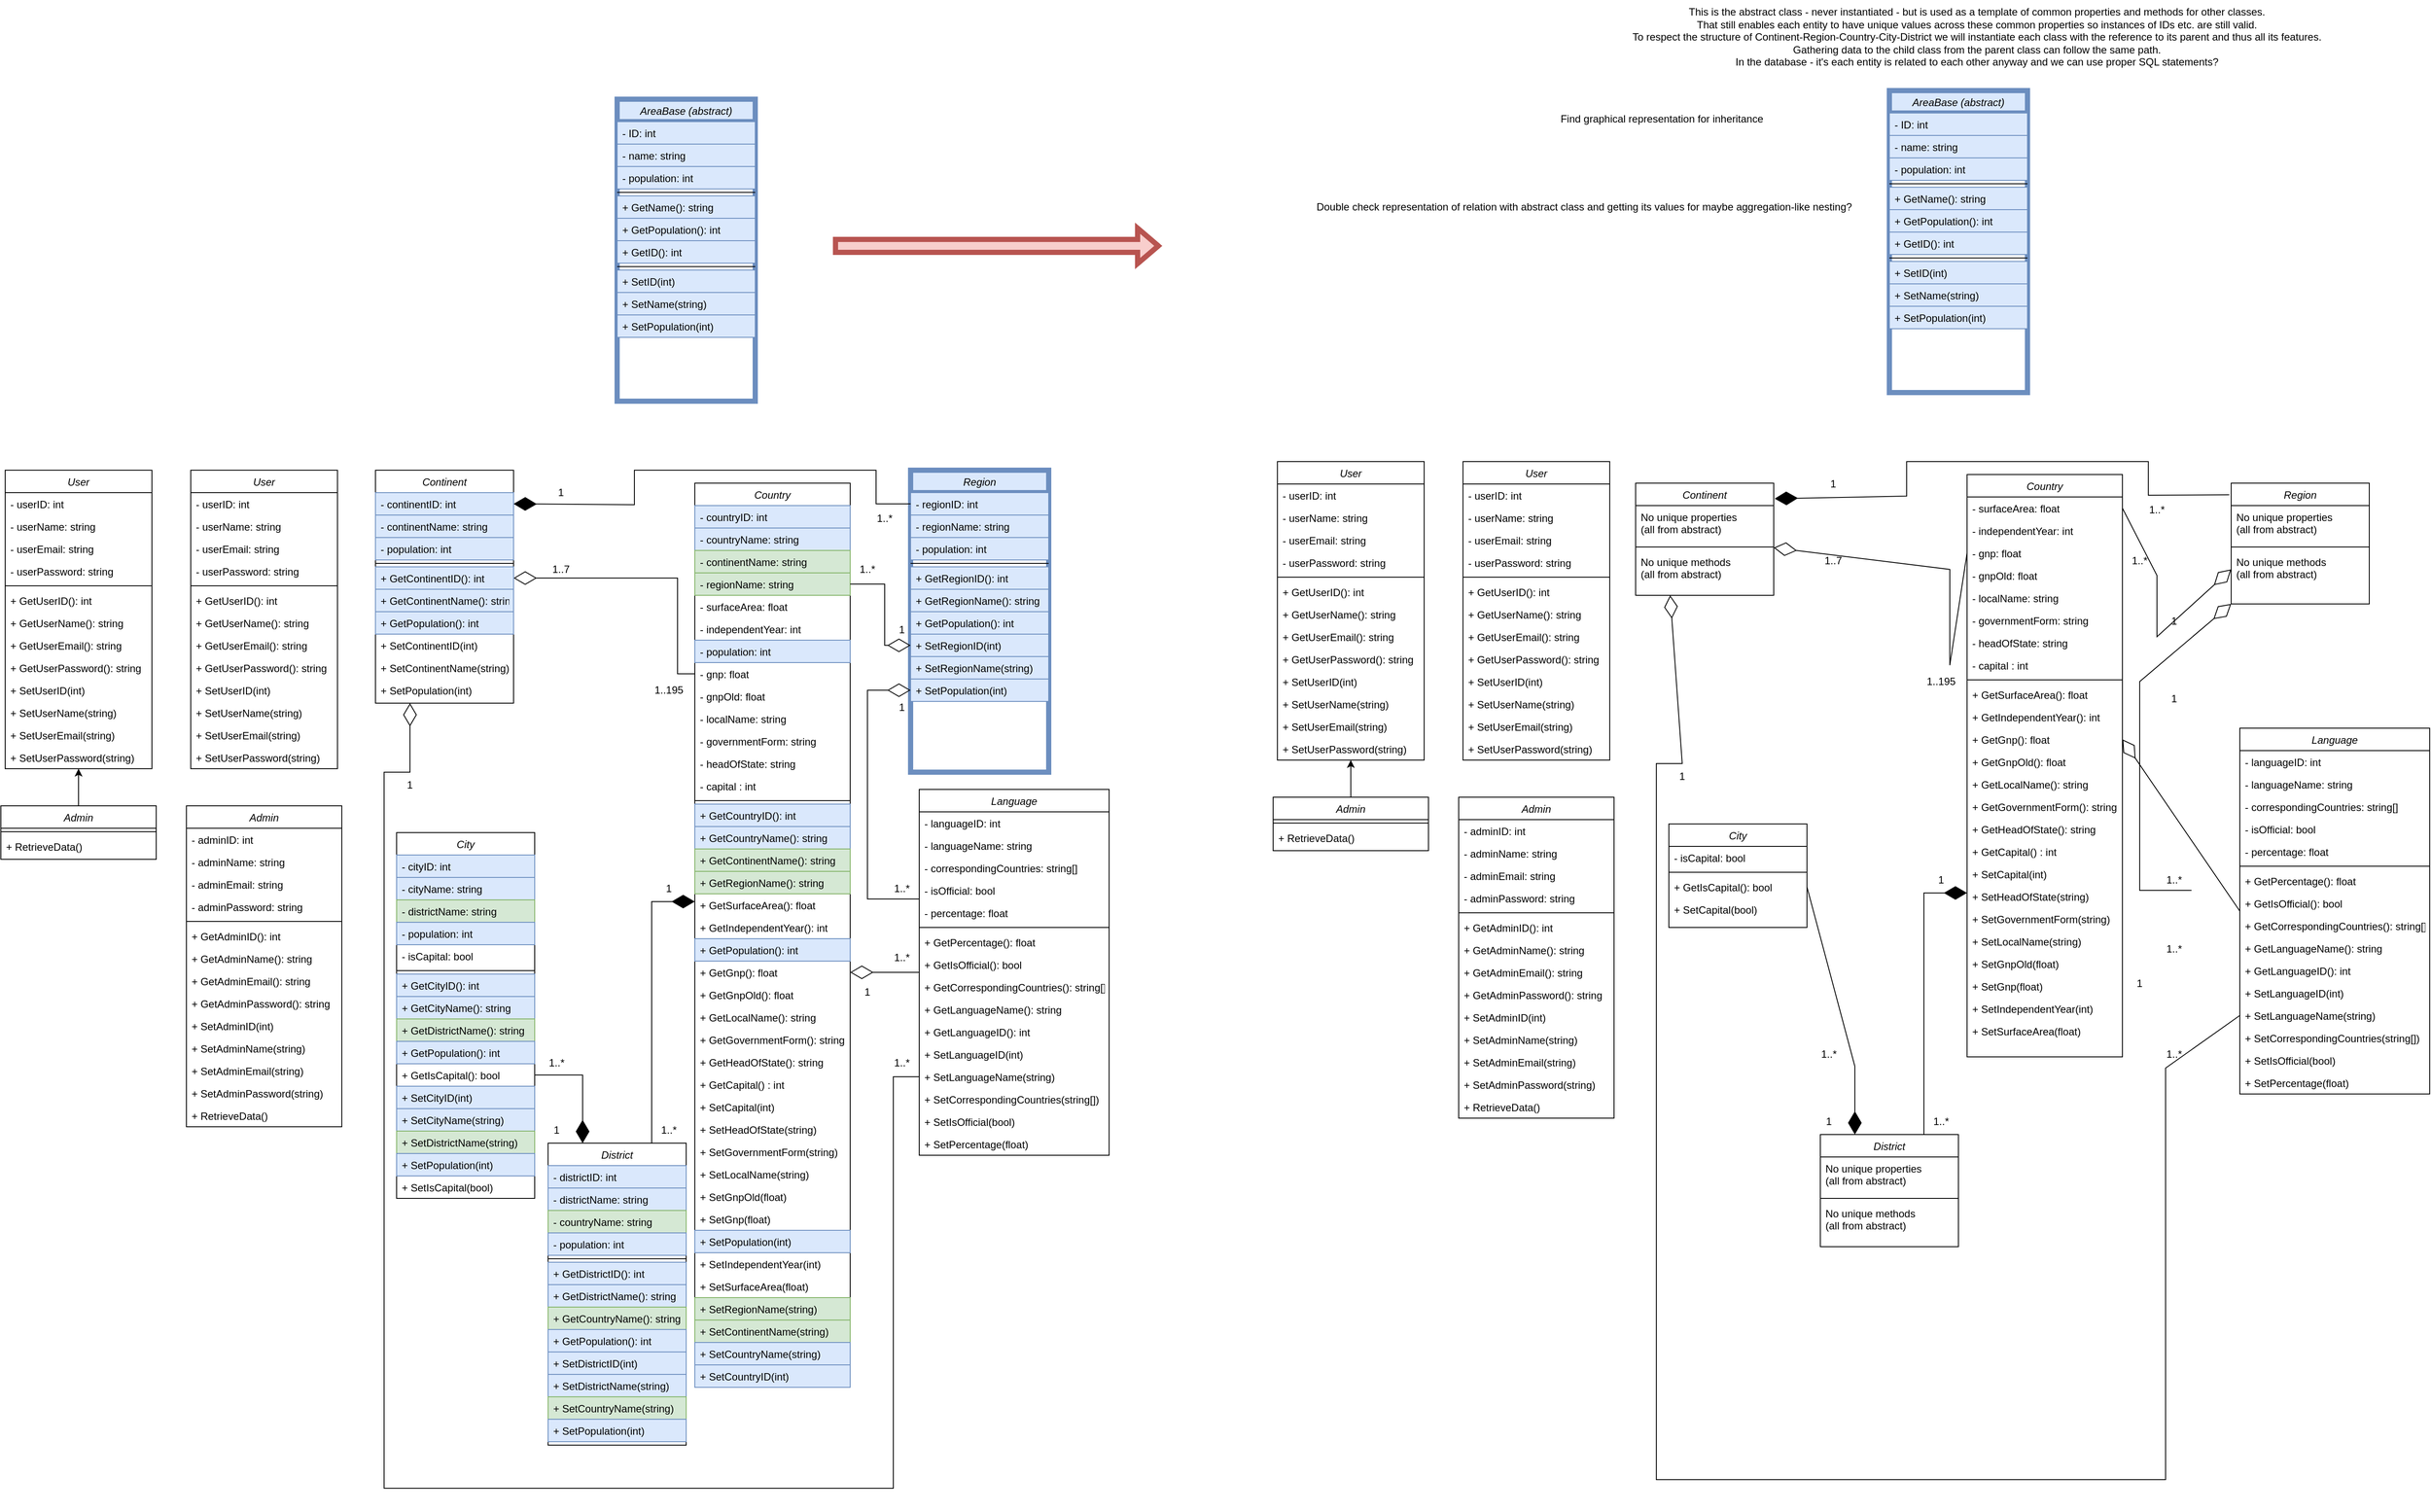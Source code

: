 <mxfile version="24.0.4" type="device">
  <diagram id="C5RBs43oDa-KdzZeNtuy" name="Page-1">
    <mxGraphModel dx="2474" dy="2008" grid="1" gridSize="10" guides="1" tooltips="1" connect="1" arrows="1" fold="1" page="1" pageScale="1" pageWidth="827" pageHeight="1169" math="0" shadow="0">
      <root>
        <mxCell id="WIyWlLk6GJQsqaUBKTNV-0" />
        <mxCell id="WIyWlLk6GJQsqaUBKTNV-1" parent="WIyWlLk6GJQsqaUBKTNV-0" />
        <mxCell id="2PzcWWxZTkM0zo2YVfL2-22" value="1" style="text;html=1;align=center;verticalAlign=middle;whiteSpace=wrap;rounded=0;" parent="WIyWlLk6GJQsqaUBKTNV-1" vertex="1">
          <mxGeometry x="600" y="180" width="60" height="30" as="geometry" />
        </mxCell>
        <mxCell id="zkfFHV4jXpPFQw0GAbJ--0" value="City" style="swimlane;fontStyle=2;align=center;verticalAlign=top;childLayout=stackLayout;horizontal=1;startSize=26;horizontalStack=0;resizeParent=1;resizeLast=0;collapsible=1;marginBottom=0;rounded=0;shadow=0;strokeWidth=1;" parent="WIyWlLk6GJQsqaUBKTNV-1" vertex="1">
          <mxGeometry x="44.5" y="430" width="160" height="424" as="geometry">
            <mxRectangle x="230" y="140" width="160" height="26" as="alternateBounds" />
          </mxGeometry>
        </mxCell>
        <mxCell id="zkfFHV4jXpPFQw0GAbJ--1" value="- cityID: int" style="text;align=left;verticalAlign=top;spacingLeft=4;spacingRight=4;overflow=hidden;rotatable=0;points=[[0,0.5],[1,0.5]];portConstraint=eastwest;fillColor=#dae8fc;strokeColor=#6c8ebf;" parent="zkfFHV4jXpPFQw0GAbJ--0" vertex="1">
          <mxGeometry y="26" width="160" height="26" as="geometry" />
        </mxCell>
        <mxCell id="zkfFHV4jXpPFQw0GAbJ--2" value="- cityName: string" style="text;align=left;verticalAlign=top;spacingLeft=4;spacingRight=4;overflow=hidden;rotatable=0;points=[[0,0.5],[1,0.5]];portConstraint=eastwest;rounded=0;shadow=0;html=0;fillColor=#dae8fc;strokeColor=#6c8ebf;" parent="zkfFHV4jXpPFQw0GAbJ--0" vertex="1">
          <mxGeometry y="52" width="160" height="26" as="geometry" />
        </mxCell>
        <mxCell id="qf8OMFxIHl3fLA0CLU5U-48" value="- districtName: string" style="text;align=left;verticalAlign=top;spacingLeft=4;spacingRight=4;overflow=hidden;rotatable=0;points=[[0,0.5],[1,0.5]];portConstraint=eastwest;rounded=0;shadow=0;html=0;fillColor=#d5e8d4;strokeColor=#82b366;" parent="zkfFHV4jXpPFQw0GAbJ--0" vertex="1">
          <mxGeometry y="78" width="160" height="26" as="geometry" />
        </mxCell>
        <mxCell id="qf8OMFxIHl3fLA0CLU5U-49" value="- population: int" style="text;align=left;verticalAlign=top;spacingLeft=4;spacingRight=4;overflow=hidden;rotatable=0;points=[[0,0.5],[1,0.5]];portConstraint=eastwest;rounded=0;shadow=0;html=0;fillColor=#dae8fc;strokeColor=#6c8ebf;" parent="zkfFHV4jXpPFQw0GAbJ--0" vertex="1">
          <mxGeometry y="104" width="160" height="26" as="geometry" />
        </mxCell>
        <mxCell id="2PzcWWxZTkM0zo2YVfL2-0" value="- isCapital: bool" style="text;align=left;verticalAlign=top;spacingLeft=4;spacingRight=4;overflow=hidden;rotatable=0;points=[[0,0.5],[1,0.5]];portConstraint=eastwest;rounded=0;shadow=0;html=0;" parent="zkfFHV4jXpPFQw0GAbJ--0" vertex="1">
          <mxGeometry y="130" width="160" height="26" as="geometry" />
        </mxCell>
        <mxCell id="zkfFHV4jXpPFQw0GAbJ--4" value="" style="line;html=1;strokeWidth=1;align=left;verticalAlign=middle;spacingTop=-1;spacingLeft=3;spacingRight=3;rotatable=0;labelPosition=right;points=[];portConstraint=eastwest;" parent="zkfFHV4jXpPFQw0GAbJ--0" vertex="1">
          <mxGeometry y="156" width="160" height="8" as="geometry" />
        </mxCell>
        <mxCell id="qf8OMFxIHl3fLA0CLU5U-62" value="+ GetCityID(): int" style="text;align=left;verticalAlign=top;spacingLeft=4;spacingRight=4;overflow=hidden;rotatable=0;points=[[0,0.5],[1,0.5]];portConstraint=eastwest;fillColor=#dae8fc;strokeColor=#6c8ebf;" parent="zkfFHV4jXpPFQw0GAbJ--0" vertex="1">
          <mxGeometry y="164" width="160" height="26" as="geometry" />
        </mxCell>
        <mxCell id="qf8OMFxIHl3fLA0CLU5U-63" value="+ GetCityName(): string" style="text;align=left;verticalAlign=top;spacingLeft=4;spacingRight=4;overflow=hidden;rotatable=0;points=[[0,0.5],[1,0.5]];portConstraint=eastwest;rounded=0;shadow=0;html=0;fillColor=#dae8fc;strokeColor=#6c8ebf;" parent="zkfFHV4jXpPFQw0GAbJ--0" vertex="1">
          <mxGeometry y="190" width="160" height="26" as="geometry" />
        </mxCell>
        <mxCell id="qf8OMFxIHl3fLA0CLU5U-65" value="+ GetDistrictName(): string" style="text;align=left;verticalAlign=top;spacingLeft=4;spacingRight=4;overflow=hidden;rotatable=0;points=[[0,0.5],[1,0.5]];portConstraint=eastwest;rounded=0;shadow=0;html=0;fillColor=#d5e8d4;strokeColor=#82b366;" parent="zkfFHV4jXpPFQw0GAbJ--0" vertex="1">
          <mxGeometry y="216" width="160" height="26" as="geometry" />
        </mxCell>
        <mxCell id="qf8OMFxIHl3fLA0CLU5U-66" value="+ GetPopulation(): int" style="text;align=left;verticalAlign=top;spacingLeft=4;spacingRight=4;overflow=hidden;rotatable=0;points=[[0,0.5],[1,0.5]];portConstraint=eastwest;rounded=0;shadow=0;html=0;fillColor=#dae8fc;strokeColor=#6c8ebf;" parent="zkfFHV4jXpPFQw0GAbJ--0" vertex="1">
          <mxGeometry y="242" width="160" height="26" as="geometry" />
        </mxCell>
        <mxCell id="2PzcWWxZTkM0zo2YVfL2-1" value="+ GetIsCapital(): bool" style="text;align=left;verticalAlign=top;spacingLeft=4;spacingRight=4;overflow=hidden;rotatable=0;points=[[0,0.5],[1,0.5]];portConstraint=eastwest;rounded=0;shadow=0;html=0;" parent="zkfFHV4jXpPFQw0GAbJ--0" vertex="1">
          <mxGeometry y="268" width="160" height="26" as="geometry" />
        </mxCell>
        <mxCell id="qf8OMFxIHl3fLA0CLU5U-67" value="+ SetCityID(int)" style="text;align=left;verticalAlign=top;spacingLeft=4;spacingRight=4;overflow=hidden;rotatable=0;points=[[0,0.5],[1,0.5]];portConstraint=eastwest;fillColor=#dae8fc;strokeColor=#6c8ebf;" parent="zkfFHV4jXpPFQw0GAbJ--0" vertex="1">
          <mxGeometry y="294" width="160" height="26" as="geometry" />
        </mxCell>
        <mxCell id="qf8OMFxIHl3fLA0CLU5U-68" value="+ SetCityName(string)" style="text;align=left;verticalAlign=top;spacingLeft=4;spacingRight=4;overflow=hidden;rotatable=0;points=[[0,0.5],[1,0.5]];portConstraint=eastwest;rounded=0;shadow=0;html=0;fillColor=#dae8fc;strokeColor=#6c8ebf;" parent="zkfFHV4jXpPFQw0GAbJ--0" vertex="1">
          <mxGeometry y="320" width="160" height="26" as="geometry" />
        </mxCell>
        <mxCell id="qf8OMFxIHl3fLA0CLU5U-70" value="+ SetDistrictName(string)" style="text;align=left;verticalAlign=top;spacingLeft=4;spacingRight=4;overflow=hidden;rotatable=0;points=[[0,0.5],[1,0.5]];portConstraint=eastwest;rounded=0;shadow=0;html=0;fillColor=#d5e8d4;strokeColor=#82b366;" parent="zkfFHV4jXpPFQw0GAbJ--0" vertex="1">
          <mxGeometry y="346" width="160" height="26" as="geometry" />
        </mxCell>
        <mxCell id="qf8OMFxIHl3fLA0CLU5U-71" value="+ SetPopulation(int)" style="text;align=left;verticalAlign=top;spacingLeft=4;spacingRight=4;overflow=hidden;rotatable=0;points=[[0,0.5],[1,0.5]];portConstraint=eastwest;rounded=0;shadow=0;html=0;fillColor=#dae8fc;strokeColor=#6c8ebf;" parent="zkfFHV4jXpPFQw0GAbJ--0" vertex="1">
          <mxGeometry y="372" width="160" height="26" as="geometry" />
        </mxCell>
        <mxCell id="2PzcWWxZTkM0zo2YVfL2-2" value="+ SetIsCapital(bool)" style="text;align=left;verticalAlign=top;spacingLeft=4;spacingRight=4;overflow=hidden;rotatable=0;points=[[0,0.5],[1,0.5]];portConstraint=eastwest;rounded=0;shadow=0;html=0;" parent="zkfFHV4jXpPFQw0GAbJ--0" vertex="1">
          <mxGeometry y="398" width="160" height="26" as="geometry" />
        </mxCell>
        <mxCell id="qf8OMFxIHl3fLA0CLU5U-0" value="Country" style="swimlane;fontStyle=2;align=center;verticalAlign=top;childLayout=stackLayout;horizontal=1;startSize=26;horizontalStack=0;resizeParent=1;resizeLast=0;collapsible=1;marginBottom=0;rounded=0;shadow=0;strokeWidth=1;" parent="WIyWlLk6GJQsqaUBKTNV-1" vertex="1">
          <mxGeometry x="390" y="25" width="180" height="1048" as="geometry">
            <mxRectangle x="230" y="140" width="160" height="26" as="alternateBounds" />
          </mxGeometry>
        </mxCell>
        <mxCell id="L0KODeJEvZMXl7er07WO-45" value="- countryID: int" style="text;align=left;verticalAlign=top;spacingLeft=4;spacingRight=4;overflow=hidden;rotatable=0;points=[[0,0.5],[1,0.5]];portConstraint=eastwest;fillColor=#dae8fc;strokeColor=#6c8ebf;" parent="qf8OMFxIHl3fLA0CLU5U-0" vertex="1">
          <mxGeometry y="26" width="180" height="26" as="geometry" />
        </mxCell>
        <mxCell id="qf8OMFxIHl3fLA0CLU5U-2" value="- countryName: string" style="text;align=left;verticalAlign=top;spacingLeft=4;spacingRight=4;overflow=hidden;rotatable=0;points=[[0,0.5],[1,0.5]];portConstraint=eastwest;rounded=0;shadow=0;html=0;fillColor=#dae8fc;strokeColor=#6c8ebf;" parent="qf8OMFxIHl3fLA0CLU5U-0" vertex="1">
          <mxGeometry y="52" width="180" height="26" as="geometry" />
        </mxCell>
        <mxCell id="qf8OMFxIHl3fLA0CLU5U-30" value="- continentName: string" style="text;align=left;verticalAlign=top;spacingLeft=4;spacingRight=4;overflow=hidden;rotatable=0;points=[[0,0.5],[1,0.5]];portConstraint=eastwest;rounded=0;shadow=0;html=0;fillColor=#d5e8d4;strokeColor=#82b366;" parent="qf8OMFxIHl3fLA0CLU5U-0" vertex="1">
          <mxGeometry y="78" width="180" height="26" as="geometry" />
        </mxCell>
        <mxCell id="qf8OMFxIHl3fLA0CLU5U-31" value="- regionName: string" style="text;align=left;verticalAlign=top;spacingLeft=4;spacingRight=4;overflow=hidden;rotatable=0;points=[[0,0.5],[1,0.5]];portConstraint=eastwest;rounded=0;shadow=0;html=0;fillColor=#d5e8d4;strokeColor=#82b366;" parent="qf8OMFxIHl3fLA0CLU5U-0" vertex="1">
          <mxGeometry y="104" width="180" height="26" as="geometry" />
        </mxCell>
        <mxCell id="qf8OMFxIHl3fLA0CLU5U-32" value="- surfaceArea: float " style="text;align=left;verticalAlign=top;spacingLeft=4;spacingRight=4;overflow=hidden;rotatable=0;points=[[0,0.5],[1,0.5]];portConstraint=eastwest;rounded=0;shadow=0;html=0;" parent="qf8OMFxIHl3fLA0CLU5U-0" vertex="1">
          <mxGeometry y="130" width="180" height="26" as="geometry" />
        </mxCell>
        <mxCell id="qf8OMFxIHl3fLA0CLU5U-39" value="- independentYear: int" style="text;align=left;verticalAlign=top;spacingLeft=4;spacingRight=4;overflow=hidden;rotatable=0;points=[[0,0.5],[1,0.5]];portConstraint=eastwest;rounded=0;shadow=0;html=0;" parent="qf8OMFxIHl3fLA0CLU5U-0" vertex="1">
          <mxGeometry y="156" width="180" height="26" as="geometry" />
        </mxCell>
        <mxCell id="qf8OMFxIHl3fLA0CLU5U-40" value="- population: int" style="text;align=left;verticalAlign=top;spacingLeft=4;spacingRight=4;overflow=hidden;rotatable=0;points=[[0,0.5],[1,0.5]];portConstraint=eastwest;rounded=0;shadow=0;html=0;fillColor=#dae8fc;strokeColor=#6c8ebf;" parent="qf8OMFxIHl3fLA0CLU5U-0" vertex="1">
          <mxGeometry y="182" width="180" height="26" as="geometry" />
        </mxCell>
        <mxCell id="qf8OMFxIHl3fLA0CLU5U-41" value="- gnp: float" style="text;align=left;verticalAlign=top;spacingLeft=4;spacingRight=4;overflow=hidden;rotatable=0;points=[[0,0.5],[1,0.5]];portConstraint=eastwest;rounded=0;shadow=0;html=0;" parent="qf8OMFxIHl3fLA0CLU5U-0" vertex="1">
          <mxGeometry y="208" width="180" height="26" as="geometry" />
        </mxCell>
        <mxCell id="qf8OMFxIHl3fLA0CLU5U-42" value="- gnpOld: float" style="text;align=left;verticalAlign=top;spacingLeft=4;spacingRight=4;overflow=hidden;rotatable=0;points=[[0,0.5],[1,0.5]];portConstraint=eastwest;rounded=0;shadow=0;html=0;" parent="qf8OMFxIHl3fLA0CLU5U-0" vertex="1">
          <mxGeometry y="234" width="180" height="26" as="geometry" />
        </mxCell>
        <mxCell id="qf8OMFxIHl3fLA0CLU5U-43" value="- localName: string" style="text;align=left;verticalAlign=top;spacingLeft=4;spacingRight=4;overflow=hidden;rotatable=0;points=[[0,0.5],[1,0.5]];portConstraint=eastwest;rounded=0;shadow=0;html=0;" parent="qf8OMFxIHl3fLA0CLU5U-0" vertex="1">
          <mxGeometry y="260" width="180" height="26" as="geometry" />
        </mxCell>
        <mxCell id="qf8OMFxIHl3fLA0CLU5U-44" value="- governmentForm: string" style="text;align=left;verticalAlign=top;spacingLeft=4;spacingRight=4;overflow=hidden;rotatable=0;points=[[0,0.5],[1,0.5]];portConstraint=eastwest;rounded=0;shadow=0;html=0;" parent="qf8OMFxIHl3fLA0CLU5U-0" vertex="1">
          <mxGeometry y="286" width="180" height="26" as="geometry" />
        </mxCell>
        <mxCell id="qf8OMFxIHl3fLA0CLU5U-45" value="- headOfState: string" style="text;align=left;verticalAlign=top;spacingLeft=4;spacingRight=4;overflow=hidden;rotatable=0;points=[[0,0.5],[1,0.5]];portConstraint=eastwest;rounded=0;shadow=0;html=0;" parent="qf8OMFxIHl3fLA0CLU5U-0" vertex="1">
          <mxGeometry y="312" width="180" height="26" as="geometry" />
        </mxCell>
        <mxCell id="qf8OMFxIHl3fLA0CLU5U-46" value="- capital : int" style="text;align=left;verticalAlign=top;spacingLeft=4;spacingRight=4;overflow=hidden;rotatable=0;points=[[0,0.5],[1,0.5]];portConstraint=eastwest;rounded=0;shadow=0;html=0;" parent="qf8OMFxIHl3fLA0CLU5U-0" vertex="1">
          <mxGeometry y="338" width="180" height="26" as="geometry" />
        </mxCell>
        <mxCell id="qf8OMFxIHl3fLA0CLU5U-4" value="" style="line;html=1;strokeWidth=1;align=left;verticalAlign=middle;spacingTop=-1;spacingLeft=3;spacingRight=3;rotatable=0;labelPosition=right;points=[];portConstraint=eastwest;" parent="qf8OMFxIHl3fLA0CLU5U-0" vertex="1">
          <mxGeometry y="364" width="180" height="8" as="geometry" />
        </mxCell>
        <mxCell id="qf8OMFxIHl3fLA0CLU5U-89" value="+ GetCountryID(): int" style="text;align=left;verticalAlign=top;spacingLeft=4;spacingRight=4;overflow=hidden;rotatable=0;points=[[0,0.5],[1,0.5]];portConstraint=eastwest;fillColor=#dae8fc;strokeColor=#6c8ebf;" parent="qf8OMFxIHl3fLA0CLU5U-0" vertex="1">
          <mxGeometry y="372" width="180" height="26" as="geometry" />
        </mxCell>
        <mxCell id="qf8OMFxIHl3fLA0CLU5U-90" value="+ GetCountryName(): string" style="text;align=left;verticalAlign=top;spacingLeft=4;spacingRight=4;overflow=hidden;rotatable=0;points=[[0,0.5],[1,0.5]];portConstraint=eastwest;rounded=0;shadow=0;html=0;fillColor=#dae8fc;strokeColor=#6c8ebf;" parent="qf8OMFxIHl3fLA0CLU5U-0" vertex="1">
          <mxGeometry y="398" width="180" height="26" as="geometry" />
        </mxCell>
        <mxCell id="qf8OMFxIHl3fLA0CLU5U-91" value="+ GetContinentName(): string" style="text;align=left;verticalAlign=top;spacingLeft=4;spacingRight=4;overflow=hidden;rotatable=0;points=[[0,0.5],[1,0.5]];portConstraint=eastwest;rounded=0;shadow=0;html=0;fillColor=#d5e8d4;strokeColor=#82b366;" parent="qf8OMFxIHl3fLA0CLU5U-0" vertex="1">
          <mxGeometry y="424" width="180" height="26" as="geometry" />
        </mxCell>
        <mxCell id="qf8OMFxIHl3fLA0CLU5U-92" value="+ GetRegionName(): string" style="text;align=left;verticalAlign=top;spacingLeft=4;spacingRight=4;overflow=hidden;rotatable=0;points=[[0,0.5],[1,0.5]];portConstraint=eastwest;rounded=0;shadow=0;html=0;fillColor=#d5e8d4;strokeColor=#82b366;" parent="qf8OMFxIHl3fLA0CLU5U-0" vertex="1">
          <mxGeometry y="450" width="180" height="26" as="geometry" />
        </mxCell>
        <mxCell id="qf8OMFxIHl3fLA0CLU5U-93" value="+ GetSurfaceArea(): float " style="text;align=left;verticalAlign=top;spacingLeft=4;spacingRight=4;overflow=hidden;rotatable=0;points=[[0,0.5],[1,0.5]];portConstraint=eastwest;rounded=0;shadow=0;html=0;" parent="qf8OMFxIHl3fLA0CLU5U-0" vertex="1">
          <mxGeometry y="476" width="180" height="26" as="geometry" />
        </mxCell>
        <mxCell id="qf8OMFxIHl3fLA0CLU5U-94" value="+ GetIndependentYear(): int" style="text;align=left;verticalAlign=top;spacingLeft=4;spacingRight=4;overflow=hidden;rotatable=0;points=[[0,0.5],[1,0.5]];portConstraint=eastwest;rounded=0;shadow=0;html=0;" parent="qf8OMFxIHl3fLA0CLU5U-0" vertex="1">
          <mxGeometry y="502" width="180" height="26" as="geometry" />
        </mxCell>
        <mxCell id="qf8OMFxIHl3fLA0CLU5U-95" value="+ GetPopulation(): int" style="text;align=left;verticalAlign=top;spacingLeft=4;spacingRight=4;overflow=hidden;rotatable=0;points=[[0,0.5],[1,0.5]];portConstraint=eastwest;rounded=0;shadow=0;html=0;fillColor=#dae8fc;strokeColor=#6c8ebf;" parent="qf8OMFxIHl3fLA0CLU5U-0" vertex="1">
          <mxGeometry y="528" width="180" height="26" as="geometry" />
        </mxCell>
        <mxCell id="qf8OMFxIHl3fLA0CLU5U-96" value="+ GetGnp(): float" style="text;align=left;verticalAlign=top;spacingLeft=4;spacingRight=4;overflow=hidden;rotatable=0;points=[[0,0.5],[1,0.5]];portConstraint=eastwest;rounded=0;shadow=0;html=0;" parent="qf8OMFxIHl3fLA0CLU5U-0" vertex="1">
          <mxGeometry y="554" width="180" height="26" as="geometry" />
        </mxCell>
        <mxCell id="qf8OMFxIHl3fLA0CLU5U-97" value="+ GetGnpOld(): float" style="text;align=left;verticalAlign=top;spacingLeft=4;spacingRight=4;overflow=hidden;rotatable=0;points=[[0,0.5],[1,0.5]];portConstraint=eastwest;rounded=0;shadow=0;html=0;" parent="qf8OMFxIHl3fLA0CLU5U-0" vertex="1">
          <mxGeometry y="580" width="180" height="26" as="geometry" />
        </mxCell>
        <mxCell id="qf8OMFxIHl3fLA0CLU5U-98" value="+ GetLocalName(): string" style="text;align=left;verticalAlign=top;spacingLeft=4;spacingRight=4;overflow=hidden;rotatable=0;points=[[0,0.5],[1,0.5]];portConstraint=eastwest;rounded=0;shadow=0;html=0;" parent="qf8OMFxIHl3fLA0CLU5U-0" vertex="1">
          <mxGeometry y="606" width="180" height="26" as="geometry" />
        </mxCell>
        <mxCell id="qf8OMFxIHl3fLA0CLU5U-99" value="+ GetGovernmentForm(): string" style="text;align=left;verticalAlign=top;spacingLeft=4;spacingRight=4;overflow=hidden;rotatable=0;points=[[0,0.5],[1,0.5]];portConstraint=eastwest;rounded=0;shadow=0;html=0;" parent="qf8OMFxIHl3fLA0CLU5U-0" vertex="1">
          <mxGeometry y="632" width="180" height="26" as="geometry" />
        </mxCell>
        <mxCell id="qf8OMFxIHl3fLA0CLU5U-100" value="+ GetHeadOfState(): string" style="text;align=left;verticalAlign=top;spacingLeft=4;spacingRight=4;overflow=hidden;rotatable=0;points=[[0,0.5],[1,0.5]];portConstraint=eastwest;rounded=0;shadow=0;html=0;" parent="qf8OMFxIHl3fLA0CLU5U-0" vertex="1">
          <mxGeometry y="658" width="180" height="26" as="geometry" />
        </mxCell>
        <mxCell id="qf8OMFxIHl3fLA0CLU5U-101" value="+ GetCapital() : int" style="text;align=left;verticalAlign=top;spacingLeft=4;spacingRight=4;overflow=hidden;rotatable=0;points=[[0,0.5],[1,0.5]];portConstraint=eastwest;rounded=0;shadow=0;html=0;" parent="qf8OMFxIHl3fLA0CLU5U-0" vertex="1">
          <mxGeometry y="684" width="180" height="26" as="geometry" />
        </mxCell>
        <mxCell id="qf8OMFxIHl3fLA0CLU5U-144" value="+ SetCapital(int)" style="text;align=left;verticalAlign=top;spacingLeft=4;spacingRight=4;overflow=hidden;rotatable=0;points=[[0,0.5],[1,0.5]];portConstraint=eastwest;rounded=0;shadow=0;html=0;" parent="qf8OMFxIHl3fLA0CLU5U-0" vertex="1">
          <mxGeometry y="710" width="180" height="26" as="geometry" />
        </mxCell>
        <mxCell id="qf8OMFxIHl3fLA0CLU5U-143" value="+ SetHeadOfState(string)" style="text;align=left;verticalAlign=top;spacingLeft=4;spacingRight=4;overflow=hidden;rotatable=0;points=[[0,0.5],[1,0.5]];portConstraint=eastwest;rounded=0;shadow=0;html=0;" parent="qf8OMFxIHl3fLA0CLU5U-0" vertex="1">
          <mxGeometry y="736" width="180" height="26" as="geometry" />
        </mxCell>
        <mxCell id="qf8OMFxIHl3fLA0CLU5U-142" value="+ SetGovernmentForm(string)" style="text;align=left;verticalAlign=top;spacingLeft=4;spacingRight=4;overflow=hidden;rotatable=0;points=[[0,0.5],[1,0.5]];portConstraint=eastwest;rounded=0;shadow=0;html=0;" parent="qf8OMFxIHl3fLA0CLU5U-0" vertex="1">
          <mxGeometry y="762" width="180" height="26" as="geometry" />
        </mxCell>
        <mxCell id="qf8OMFxIHl3fLA0CLU5U-141" value="+ SetLocalName(string)" style="text;align=left;verticalAlign=top;spacingLeft=4;spacingRight=4;overflow=hidden;rotatable=0;points=[[0,0.5],[1,0.5]];portConstraint=eastwest;rounded=0;shadow=0;html=0;" parent="qf8OMFxIHl3fLA0CLU5U-0" vertex="1">
          <mxGeometry y="788" width="180" height="26" as="geometry" />
        </mxCell>
        <mxCell id="qf8OMFxIHl3fLA0CLU5U-140" value="+ SetGnpOld(float)" style="text;align=left;verticalAlign=top;spacingLeft=4;spacingRight=4;overflow=hidden;rotatable=0;points=[[0,0.5],[1,0.5]];portConstraint=eastwest;rounded=0;shadow=0;html=0;" parent="qf8OMFxIHl3fLA0CLU5U-0" vertex="1">
          <mxGeometry y="814" width="180" height="26" as="geometry" />
        </mxCell>
        <mxCell id="qf8OMFxIHl3fLA0CLU5U-139" value="+ SetGnp(float)" style="text;align=left;verticalAlign=top;spacingLeft=4;spacingRight=4;overflow=hidden;rotatable=0;points=[[0,0.5],[1,0.5]];portConstraint=eastwest;rounded=0;shadow=0;html=0;" parent="qf8OMFxIHl3fLA0CLU5U-0" vertex="1">
          <mxGeometry y="840" width="180" height="26" as="geometry" />
        </mxCell>
        <mxCell id="qf8OMFxIHl3fLA0CLU5U-138" value="+ SetPopulation(int)" style="text;align=left;verticalAlign=top;spacingLeft=4;spacingRight=4;overflow=hidden;rotatable=0;points=[[0,0.5],[1,0.5]];portConstraint=eastwest;rounded=0;shadow=0;html=0;fillColor=#dae8fc;strokeColor=#6c8ebf;" parent="qf8OMFxIHl3fLA0CLU5U-0" vertex="1">
          <mxGeometry y="866" width="180" height="26" as="geometry" />
        </mxCell>
        <mxCell id="qf8OMFxIHl3fLA0CLU5U-137" value="+ SetIndependentYear(int)" style="text;align=left;verticalAlign=top;spacingLeft=4;spacingRight=4;overflow=hidden;rotatable=0;points=[[0,0.5],[1,0.5]];portConstraint=eastwest;rounded=0;shadow=0;html=0;" parent="qf8OMFxIHl3fLA0CLU5U-0" vertex="1">
          <mxGeometry y="892" width="180" height="26" as="geometry" />
        </mxCell>
        <mxCell id="qf8OMFxIHl3fLA0CLU5U-136" value="+ SetSurfaceArea(float) " style="text;align=left;verticalAlign=top;spacingLeft=4;spacingRight=4;overflow=hidden;rotatable=0;points=[[0,0.5],[1,0.5]];portConstraint=eastwest;rounded=0;shadow=0;html=0;" parent="qf8OMFxIHl3fLA0CLU5U-0" vertex="1">
          <mxGeometry y="918" width="180" height="26" as="geometry" />
        </mxCell>
        <mxCell id="qf8OMFxIHl3fLA0CLU5U-135" value="+ SetRegionName(string)" style="text;align=left;verticalAlign=top;spacingLeft=4;spacingRight=4;overflow=hidden;rotatable=0;points=[[0,0.5],[1,0.5]];portConstraint=eastwest;rounded=0;shadow=0;html=0;fillColor=#d5e8d4;strokeColor=#82b366;" parent="qf8OMFxIHl3fLA0CLU5U-0" vertex="1">
          <mxGeometry y="944" width="180" height="26" as="geometry" />
        </mxCell>
        <mxCell id="qf8OMFxIHl3fLA0CLU5U-134" value="+ SetContinentName(string)" style="text;align=left;verticalAlign=top;spacingLeft=4;spacingRight=4;overflow=hidden;rotatable=0;points=[[0,0.5],[1,0.5]];portConstraint=eastwest;rounded=0;shadow=0;html=0;fillColor=#d5e8d4;strokeColor=#82b366;" parent="qf8OMFxIHl3fLA0CLU5U-0" vertex="1">
          <mxGeometry y="970" width="180" height="26" as="geometry" />
        </mxCell>
        <mxCell id="qf8OMFxIHl3fLA0CLU5U-133" value="+ SetCountryName(string)" style="text;align=left;verticalAlign=top;spacingLeft=4;spacingRight=4;overflow=hidden;rotatable=0;points=[[0,0.5],[1,0.5]];portConstraint=eastwest;rounded=0;shadow=0;html=0;fillColor=#dae8fc;strokeColor=#6c8ebf;" parent="qf8OMFxIHl3fLA0CLU5U-0" vertex="1">
          <mxGeometry y="996" width="180" height="26" as="geometry" />
        </mxCell>
        <mxCell id="qf8OMFxIHl3fLA0CLU5U-132" value="+ SetCountryID(int)" style="text;align=left;verticalAlign=top;spacingLeft=4;spacingRight=4;overflow=hidden;rotatable=0;points=[[0,0.5],[1,0.5]];portConstraint=eastwest;fillColor=#dae8fc;strokeColor=#6c8ebf;" parent="qf8OMFxIHl3fLA0CLU5U-0" vertex="1">
          <mxGeometry y="1022" width="180" height="26" as="geometry" />
        </mxCell>
        <mxCell id="qf8OMFxIHl3fLA0CLU5U-18" value="Language" style="swimlane;fontStyle=2;align=center;verticalAlign=top;childLayout=stackLayout;horizontal=1;startSize=26;horizontalStack=0;resizeParent=1;resizeLast=0;collapsible=1;marginBottom=0;rounded=0;shadow=0;strokeWidth=1;" parent="WIyWlLk6GJQsqaUBKTNV-1" vertex="1">
          <mxGeometry x="650" y="380" width="220" height="424" as="geometry">
            <mxRectangle x="540" y="198" width="160" height="26" as="alternateBounds" />
          </mxGeometry>
        </mxCell>
        <mxCell id="qf8OMFxIHl3fLA0CLU5U-19" value="- languageID: int" style="text;align=left;verticalAlign=top;spacingLeft=4;spacingRight=4;overflow=hidden;rotatable=0;points=[[0,0.5],[1,0.5]];portConstraint=eastwest;" parent="qf8OMFxIHl3fLA0CLU5U-18" vertex="1">
          <mxGeometry y="26" width="220" height="26" as="geometry" />
        </mxCell>
        <mxCell id="qf8OMFxIHl3fLA0CLU5U-20" value="- languageName: string" style="text;align=left;verticalAlign=top;spacingLeft=4;spacingRight=4;overflow=hidden;rotatable=0;points=[[0,0.5],[1,0.5]];portConstraint=eastwest;rounded=0;shadow=0;html=0;" parent="qf8OMFxIHl3fLA0CLU5U-18" vertex="1">
          <mxGeometry y="52" width="220" height="26" as="geometry" />
        </mxCell>
        <mxCell id="qf8OMFxIHl3fLA0CLU5U-21" value="- correspondingCountries: string[]" style="text;align=left;verticalAlign=top;spacingLeft=4;spacingRight=4;overflow=hidden;rotatable=0;points=[[0,0.5],[1,0.5]];portConstraint=eastwest;rounded=0;shadow=0;html=0;" parent="qf8OMFxIHl3fLA0CLU5U-18" vertex="1">
          <mxGeometry y="78" width="220" height="26" as="geometry" />
        </mxCell>
        <mxCell id="qf8OMFxIHl3fLA0CLU5U-50" value="- isOfficial: bool" style="text;align=left;verticalAlign=top;spacingLeft=4;spacingRight=4;overflow=hidden;rotatable=0;points=[[0,0.5],[1,0.5]];portConstraint=eastwest;rounded=0;shadow=0;html=0;" parent="qf8OMFxIHl3fLA0CLU5U-18" vertex="1">
          <mxGeometry y="104" width="220" height="26" as="geometry" />
        </mxCell>
        <mxCell id="qf8OMFxIHl3fLA0CLU5U-51" value="- percentage: float" style="text;align=left;verticalAlign=top;spacingLeft=4;spacingRight=4;overflow=hidden;rotatable=0;points=[[0,0.5],[1,0.5]];portConstraint=eastwest;rounded=0;shadow=0;html=0;" parent="qf8OMFxIHl3fLA0CLU5U-18" vertex="1">
          <mxGeometry y="130" width="220" height="26" as="geometry" />
        </mxCell>
        <mxCell id="qf8OMFxIHl3fLA0CLU5U-22" value="" style="line;html=1;strokeWidth=1;align=left;verticalAlign=middle;spacingTop=-1;spacingLeft=3;spacingRight=3;rotatable=0;labelPosition=right;points=[];portConstraint=eastwest;" parent="qf8OMFxIHl3fLA0CLU5U-18" vertex="1">
          <mxGeometry y="156" width="220" height="8" as="geometry" />
        </mxCell>
        <mxCell id="qf8OMFxIHl3fLA0CLU5U-171" value="+ GetPercentage(): float" style="text;align=left;verticalAlign=top;spacingLeft=4;spacingRight=4;overflow=hidden;rotatable=0;points=[[0,0.5],[1,0.5]];portConstraint=eastwest;rounded=0;shadow=0;html=0;" parent="qf8OMFxIHl3fLA0CLU5U-18" vertex="1">
          <mxGeometry y="164" width="220" height="26" as="geometry" />
        </mxCell>
        <mxCell id="qf8OMFxIHl3fLA0CLU5U-170" value="+ GetIsOfficial(): bool" style="text;align=left;verticalAlign=top;spacingLeft=4;spacingRight=4;overflow=hidden;rotatable=0;points=[[0,0.5],[1,0.5]];portConstraint=eastwest;rounded=0;shadow=0;html=0;" parent="qf8OMFxIHl3fLA0CLU5U-18" vertex="1">
          <mxGeometry y="190" width="220" height="26" as="geometry" />
        </mxCell>
        <mxCell id="qf8OMFxIHl3fLA0CLU5U-169" value="+ GetCorrespondingCountries(): string[]" style="text;align=left;verticalAlign=top;spacingLeft=4;spacingRight=4;overflow=hidden;rotatable=0;points=[[0,0.5],[1,0.5]];portConstraint=eastwest;rounded=0;shadow=0;html=0;" parent="qf8OMFxIHl3fLA0CLU5U-18" vertex="1">
          <mxGeometry y="216" width="220" height="26" as="geometry" />
        </mxCell>
        <mxCell id="qf8OMFxIHl3fLA0CLU5U-168" value="+ GetLanguageName(): string" style="text;align=left;verticalAlign=top;spacingLeft=4;spacingRight=4;overflow=hidden;rotatable=0;points=[[0,0.5],[1,0.5]];portConstraint=eastwest;rounded=0;shadow=0;html=0;" parent="qf8OMFxIHl3fLA0CLU5U-18" vertex="1">
          <mxGeometry y="242" width="220" height="26" as="geometry" />
        </mxCell>
        <mxCell id="qf8OMFxIHl3fLA0CLU5U-167" value="+ GetLanguageID(): int" style="text;align=left;verticalAlign=top;spacingLeft=4;spacingRight=4;overflow=hidden;rotatable=0;points=[[0,0.5],[1,0.5]];portConstraint=eastwest;" parent="qf8OMFxIHl3fLA0CLU5U-18" vertex="1">
          <mxGeometry y="268" width="220" height="26" as="geometry" />
        </mxCell>
        <mxCell id="qf8OMFxIHl3fLA0CLU5U-183" value="+ SetLanguageID(int)" style="text;align=left;verticalAlign=top;spacingLeft=4;spacingRight=4;overflow=hidden;rotatable=0;points=[[0,0.5],[1,0.5]];portConstraint=eastwest;" parent="qf8OMFxIHl3fLA0CLU5U-18" vertex="1">
          <mxGeometry y="294" width="220" height="26" as="geometry" />
        </mxCell>
        <mxCell id="qf8OMFxIHl3fLA0CLU5U-182" value="+ SetLanguageName(string)" style="text;align=left;verticalAlign=top;spacingLeft=4;spacingRight=4;overflow=hidden;rotatable=0;points=[[0,0.5],[1,0.5]];portConstraint=eastwest;rounded=0;shadow=0;html=0;" parent="qf8OMFxIHl3fLA0CLU5U-18" vertex="1">
          <mxGeometry y="320" width="220" height="26" as="geometry" />
        </mxCell>
        <mxCell id="qf8OMFxIHl3fLA0CLU5U-181" value="+ SetCorrespondingCountries(string[])" style="text;align=left;verticalAlign=top;spacingLeft=4;spacingRight=4;overflow=hidden;rotatable=0;points=[[0,0.5],[1,0.5]];portConstraint=eastwest;rounded=0;shadow=0;html=0;" parent="qf8OMFxIHl3fLA0CLU5U-18" vertex="1">
          <mxGeometry y="346" width="220" height="26" as="geometry" />
        </mxCell>
        <mxCell id="qf8OMFxIHl3fLA0CLU5U-180" value="+ SetIsOfficial(bool)" style="text;align=left;verticalAlign=top;spacingLeft=4;spacingRight=4;overflow=hidden;rotatable=0;points=[[0,0.5],[1,0.5]];portConstraint=eastwest;rounded=0;shadow=0;html=0;" parent="qf8OMFxIHl3fLA0CLU5U-18" vertex="1">
          <mxGeometry y="372" width="220" height="26" as="geometry" />
        </mxCell>
        <mxCell id="qf8OMFxIHl3fLA0CLU5U-179" value="+ SetPercentage(float)" style="text;align=left;verticalAlign=top;spacingLeft=4;spacingRight=4;overflow=hidden;rotatable=0;points=[[0,0.5],[1,0.5]];portConstraint=eastwest;rounded=0;shadow=0;html=0;" parent="qf8OMFxIHl3fLA0CLU5U-18" vertex="1">
          <mxGeometry y="398" width="220" height="26" as="geometry" />
        </mxCell>
        <mxCell id="qf8OMFxIHl3fLA0CLU5U-147" value="District" style="swimlane;fontStyle=2;align=center;verticalAlign=top;childLayout=stackLayout;horizontal=1;startSize=26;horizontalStack=0;resizeParent=1;resizeLast=0;collapsible=1;marginBottom=0;rounded=0;shadow=0;strokeWidth=1;" parent="WIyWlLk6GJQsqaUBKTNV-1" vertex="1">
          <mxGeometry x="220" y="790" width="160" height="350" as="geometry">
            <mxRectangle x="230" y="140" width="160" height="26" as="alternateBounds" />
          </mxGeometry>
        </mxCell>
        <mxCell id="qf8OMFxIHl3fLA0CLU5U-148" value="- districtID: int" style="text;align=left;verticalAlign=top;spacingLeft=4;spacingRight=4;overflow=hidden;rotatable=0;points=[[0,0.5],[1,0.5]];portConstraint=eastwest;fillColor=#dae8fc;strokeColor=#6c8ebf;" parent="qf8OMFxIHl3fLA0CLU5U-147" vertex="1">
          <mxGeometry y="26" width="160" height="26" as="geometry" />
        </mxCell>
        <mxCell id="qf8OMFxIHl3fLA0CLU5U-149" value="- districtName: string" style="text;align=left;verticalAlign=top;spacingLeft=4;spacingRight=4;overflow=hidden;rotatable=0;points=[[0,0.5],[1,0.5]];portConstraint=eastwest;rounded=0;shadow=0;html=0;fillColor=#dae8fc;strokeColor=#6c8ebf;" parent="qf8OMFxIHl3fLA0CLU5U-147" vertex="1">
          <mxGeometry y="52" width="160" height="26" as="geometry" />
        </mxCell>
        <mxCell id="qf8OMFxIHl3fLA0CLU5U-150" value="- countryName: string" style="text;align=left;verticalAlign=top;spacingLeft=4;spacingRight=4;overflow=hidden;rotatable=0;points=[[0,0.5],[1,0.5]];portConstraint=eastwest;rounded=0;shadow=0;html=0;fillColor=#d5e8d4;strokeColor=#82b366;" parent="qf8OMFxIHl3fLA0CLU5U-147" vertex="1">
          <mxGeometry y="78" width="160" height="26" as="geometry" />
        </mxCell>
        <mxCell id="qf8OMFxIHl3fLA0CLU5U-151" value="- population: int" style="text;align=left;verticalAlign=top;spacingLeft=4;spacingRight=4;overflow=hidden;rotatable=0;points=[[0,0.5],[1,0.5]];portConstraint=eastwest;rounded=0;shadow=0;html=0;fillColor=#dae8fc;strokeColor=#6c8ebf;" parent="qf8OMFxIHl3fLA0CLU5U-147" vertex="1">
          <mxGeometry y="104" width="160" height="26" as="geometry" />
        </mxCell>
        <mxCell id="qf8OMFxIHl3fLA0CLU5U-152" value="" style="line;html=1;strokeWidth=1;align=left;verticalAlign=middle;spacingTop=-1;spacingLeft=3;spacingRight=3;rotatable=0;labelPosition=right;points=[];portConstraint=eastwest;" parent="qf8OMFxIHl3fLA0CLU5U-147" vertex="1">
          <mxGeometry y="130" width="160" height="8" as="geometry" />
        </mxCell>
        <mxCell id="qf8OMFxIHl3fLA0CLU5U-153" value="+ GetDistrictID(): int" style="text;align=left;verticalAlign=top;spacingLeft=4;spacingRight=4;overflow=hidden;rotatable=0;points=[[0,0.5],[1,0.5]];portConstraint=eastwest;fillColor=#dae8fc;strokeColor=#6c8ebf;" parent="qf8OMFxIHl3fLA0CLU5U-147" vertex="1">
          <mxGeometry y="138" width="160" height="26" as="geometry" />
        </mxCell>
        <mxCell id="qf8OMFxIHl3fLA0CLU5U-154" value="+ GetDistrictName(): string" style="text;align=left;verticalAlign=top;spacingLeft=4;spacingRight=4;overflow=hidden;rotatable=0;points=[[0,0.5],[1,0.5]];portConstraint=eastwest;rounded=0;shadow=0;html=0;fillColor=#dae8fc;strokeColor=#6c8ebf;" parent="qf8OMFxIHl3fLA0CLU5U-147" vertex="1">
          <mxGeometry y="164" width="160" height="26" as="geometry" />
        </mxCell>
        <mxCell id="qf8OMFxIHl3fLA0CLU5U-155" value="+ GetCountryName(): string" style="text;align=left;verticalAlign=top;spacingLeft=4;spacingRight=4;overflow=hidden;rotatable=0;points=[[0,0.5],[1,0.5]];portConstraint=eastwest;rounded=0;shadow=0;html=0;fillColor=#d5e8d4;strokeColor=#82b366;" parent="qf8OMFxIHl3fLA0CLU5U-147" vertex="1">
          <mxGeometry y="190" width="160" height="26" as="geometry" />
        </mxCell>
        <mxCell id="qf8OMFxIHl3fLA0CLU5U-156" value="+ GetPopulation(): int" style="text;align=left;verticalAlign=top;spacingLeft=4;spacingRight=4;overflow=hidden;rotatable=0;points=[[0,0.5],[1,0.5]];portConstraint=eastwest;rounded=0;shadow=0;html=0;fillColor=#dae8fc;strokeColor=#6c8ebf;" parent="qf8OMFxIHl3fLA0CLU5U-147" vertex="1">
          <mxGeometry y="216" width="160" height="26" as="geometry" />
        </mxCell>
        <mxCell id="qf8OMFxIHl3fLA0CLU5U-157" value="+ SetDistrictID(int)" style="text;align=left;verticalAlign=top;spacingLeft=4;spacingRight=4;overflow=hidden;rotatable=0;points=[[0,0.5],[1,0.5]];portConstraint=eastwest;fillColor=#dae8fc;strokeColor=#6c8ebf;" parent="qf8OMFxIHl3fLA0CLU5U-147" vertex="1">
          <mxGeometry y="242" width="160" height="26" as="geometry" />
        </mxCell>
        <mxCell id="qf8OMFxIHl3fLA0CLU5U-158" value="+ SetDistrictName(string)" style="text;align=left;verticalAlign=top;spacingLeft=4;spacingRight=4;overflow=hidden;rotatable=0;points=[[0,0.5],[1,0.5]];portConstraint=eastwest;rounded=0;shadow=0;html=0;fillColor=#dae8fc;strokeColor=#6c8ebf;" parent="qf8OMFxIHl3fLA0CLU5U-147" vertex="1">
          <mxGeometry y="268" width="160" height="26" as="geometry" />
        </mxCell>
        <mxCell id="qf8OMFxIHl3fLA0CLU5U-159" value="+ SetCountryName(string)" style="text;align=left;verticalAlign=top;spacingLeft=4;spacingRight=4;overflow=hidden;rotatable=0;points=[[0,0.5],[1,0.5]];portConstraint=eastwest;rounded=0;shadow=0;html=0;fillColor=#d5e8d4;strokeColor=#82b366;" parent="qf8OMFxIHl3fLA0CLU5U-147" vertex="1">
          <mxGeometry y="294" width="160" height="26" as="geometry" />
        </mxCell>
        <mxCell id="qf8OMFxIHl3fLA0CLU5U-160" value="+ SetPopulation(int)" style="text;align=left;verticalAlign=top;spacingLeft=4;spacingRight=4;overflow=hidden;rotatable=0;points=[[0,0.5],[1,0.5]];portConstraint=eastwest;rounded=0;shadow=0;html=0;fillColor=#dae8fc;strokeColor=#6c8ebf;" parent="qf8OMFxIHl3fLA0CLU5U-147" vertex="1">
          <mxGeometry y="320" width="160" height="26" as="geometry" />
        </mxCell>
        <mxCell id="qf8OMFxIHl3fLA0CLU5U-186" value="" style="endArrow=diamondThin;endFill=0;endSize=24;html=1;rounded=0;entryX=1;entryY=0.5;entryDx=0;entryDy=0;exitX=0;exitY=0.5;exitDx=0;exitDy=0;" parent="WIyWlLk6GJQsqaUBKTNV-1" source="qf8OMFxIHl3fLA0CLU5U-41" target="L0KODeJEvZMXl7er07WO-54" edge="1">
          <mxGeometry width="160" relative="1" as="geometry">
            <mxPoint x="360" y="280" as="sourcePoint" />
            <mxPoint x="240" y="70" as="targetPoint" />
            <Array as="points">
              <mxPoint x="370" y="246" />
              <mxPoint x="370" y="135" />
            </Array>
          </mxGeometry>
        </mxCell>
        <mxCell id="qf8OMFxIHl3fLA0CLU5U-188" value="" style="endArrow=diamondThin;endFill=1;endSize=24;html=1;rounded=0;entryX=0.25;entryY=0;entryDx=0;entryDy=0;exitX=1;exitY=0.5;exitDx=0;exitDy=0;" parent="WIyWlLk6GJQsqaUBKTNV-1" source="2PzcWWxZTkM0zo2YVfL2-1" target="qf8OMFxIHl3fLA0CLU5U-147" edge="1">
          <mxGeometry width="160" relative="1" as="geometry">
            <mxPoint x="210" y="720" as="sourcePoint" />
            <mxPoint x="210" y="370" as="targetPoint" />
            <Array as="points">
              <mxPoint x="260" y="711" />
            </Array>
          </mxGeometry>
        </mxCell>
        <mxCell id="qf8OMFxIHl3fLA0CLU5U-192" value="" style="endArrow=diamondThin;endFill=0;endSize=24;html=1;rounded=0;exitX=0;exitY=0.5;exitDx=0;exitDy=0;entryX=1;entryY=0.5;entryDx=0;entryDy=0;" parent="WIyWlLk6GJQsqaUBKTNV-1" source="qf8OMFxIHl3fLA0CLU5U-18" target="qf8OMFxIHl3fLA0CLU5U-96" edge="1">
          <mxGeometry width="160" relative="1" as="geometry">
            <mxPoint x="620" y="590" as="sourcePoint" />
            <mxPoint x="610" y="560" as="targetPoint" />
            <Array as="points" />
          </mxGeometry>
        </mxCell>
        <mxCell id="qf8OMFxIHl3fLA0CLU5U-194" value="1..7" style="text;html=1;align=center;verticalAlign=middle;whiteSpace=wrap;rounded=0;" parent="WIyWlLk6GJQsqaUBKTNV-1" vertex="1">
          <mxGeometry x="204.5" y="110" width="60" height="30" as="geometry" />
        </mxCell>
        <mxCell id="qf8OMFxIHl3fLA0CLU5U-195" value="1" style="text;html=1;align=center;verticalAlign=middle;whiteSpace=wrap;rounded=0;" parent="WIyWlLk6GJQsqaUBKTNV-1" vertex="1">
          <mxGeometry x="200" y="760" width="60" height="30" as="geometry" />
        </mxCell>
        <mxCell id="qf8OMFxIHl3fLA0CLU5U-197" value="1..*" style="text;html=1;align=center;verticalAlign=middle;whiteSpace=wrap;rounded=0;" parent="WIyWlLk6GJQsqaUBKTNV-1" vertex="1">
          <mxGeometry x="200" y="682" width="60" height="30" as="geometry" />
        </mxCell>
        <mxCell id="qf8OMFxIHl3fLA0CLU5U-198" value="1..195" style="text;html=1;align=center;verticalAlign=middle;whiteSpace=wrap;rounded=0;" parent="WIyWlLk6GJQsqaUBKTNV-1" vertex="1">
          <mxGeometry x="330" y="250" width="60" height="30" as="geometry" />
        </mxCell>
        <mxCell id="qf8OMFxIHl3fLA0CLU5U-199" value="" style="endArrow=diamondThin;endFill=1;endSize=24;html=1;rounded=0;exitX=0.75;exitY=0;exitDx=0;exitDy=0;entryX=1;entryY=1;entryDx=0;entryDy=0;" parent="WIyWlLk6GJQsqaUBKTNV-1" source="qf8OMFxIHl3fLA0CLU5U-147" target="qf8OMFxIHl3fLA0CLU5U-204" edge="1">
          <mxGeometry width="160" relative="1" as="geometry">
            <mxPoint x="210" y="385" as="sourcePoint" />
            <mxPoint x="360" y="350" as="targetPoint" />
            <Array as="points">
              <mxPoint x="340" y="573" />
              <mxPoint x="340" y="510" />
            </Array>
          </mxGeometry>
        </mxCell>
        <mxCell id="qf8OMFxIHl3fLA0CLU5U-200" value="1..*" style="text;html=1;align=center;verticalAlign=middle;whiteSpace=wrap;rounded=0;" parent="WIyWlLk6GJQsqaUBKTNV-1" vertex="1">
          <mxGeometry x="600" y="560" width="60" height="30" as="geometry" />
        </mxCell>
        <mxCell id="qf8OMFxIHl3fLA0CLU5U-201" value="1" style="text;html=1;align=center;verticalAlign=middle;whiteSpace=wrap;rounded=0;" parent="WIyWlLk6GJQsqaUBKTNV-1" vertex="1">
          <mxGeometry x="560" y="600" width="60" height="30" as="geometry" />
        </mxCell>
        <mxCell id="qf8OMFxIHl3fLA0CLU5U-204" value="1" style="text;html=1;align=center;verticalAlign=middle;whiteSpace=wrap;rounded=0;" parent="WIyWlLk6GJQsqaUBKTNV-1" vertex="1">
          <mxGeometry x="330" y="480" width="60" height="30" as="geometry" />
        </mxCell>
        <mxCell id="qf8OMFxIHl3fLA0CLU5U-205" value="1..*" style="text;html=1;align=center;verticalAlign=middle;whiteSpace=wrap;rounded=0;" parent="WIyWlLk6GJQsqaUBKTNV-1" vertex="1">
          <mxGeometry x="330" y="760" width="60" height="30" as="geometry" />
        </mxCell>
        <mxCell id="2PzcWWxZTkM0zo2YVfL2-3" value="Region" style="swimlane;fontStyle=2;align=center;verticalAlign=top;childLayout=stackLayout;horizontal=1;startSize=26;horizontalStack=0;resizeParent=1;resizeLast=0;collapsible=1;marginBottom=0;rounded=0;shadow=0;strokeWidth=6;fillColor=#dae8fc;strokeColor=#6c8ebf;" parent="WIyWlLk6GJQsqaUBKTNV-1" vertex="1">
          <mxGeometry x="640" y="10" width="160" height="350" as="geometry">
            <mxRectangle x="230" y="140" width="160" height="26" as="alternateBounds" />
          </mxGeometry>
        </mxCell>
        <mxCell id="2PzcWWxZTkM0zo2YVfL2-4" value="- regionID: int" style="text;align=left;verticalAlign=top;spacingLeft=4;spacingRight=4;overflow=hidden;rotatable=0;points=[[0,0.5],[1,0.5]];portConstraint=eastwest;fillColor=#dae8fc;strokeColor=#6c8ebf;" parent="2PzcWWxZTkM0zo2YVfL2-3" vertex="1">
          <mxGeometry y="26" width="160" height="26" as="geometry" />
        </mxCell>
        <mxCell id="2PzcWWxZTkM0zo2YVfL2-5" value="- regionName: string" style="text;align=left;verticalAlign=top;spacingLeft=4;spacingRight=4;overflow=hidden;rotatable=0;points=[[0,0.5],[1,0.5]];portConstraint=eastwest;rounded=0;shadow=0;html=0;fillColor=#dae8fc;strokeColor=#6c8ebf;" parent="2PzcWWxZTkM0zo2YVfL2-3" vertex="1">
          <mxGeometry y="52" width="160" height="26" as="geometry" />
        </mxCell>
        <mxCell id="2PzcWWxZTkM0zo2YVfL2-7" value="- population: int" style="text;align=left;verticalAlign=top;spacingLeft=4;spacingRight=4;overflow=hidden;rotatable=0;points=[[0,0.5],[1,0.5]];portConstraint=eastwest;rounded=0;shadow=0;html=0;fillColor=#dae8fc;strokeColor=#6c8ebf;" parent="2PzcWWxZTkM0zo2YVfL2-3" vertex="1">
          <mxGeometry y="78" width="160" height="26" as="geometry" />
        </mxCell>
        <mxCell id="2PzcWWxZTkM0zo2YVfL2-8" value="" style="line;html=1;strokeWidth=1;align=left;verticalAlign=middle;spacingTop=-1;spacingLeft=3;spacingRight=3;rotatable=0;labelPosition=right;points=[];portConstraint=eastwest;" parent="2PzcWWxZTkM0zo2YVfL2-3" vertex="1">
          <mxGeometry y="104" width="160" height="8" as="geometry" />
        </mxCell>
        <mxCell id="2PzcWWxZTkM0zo2YVfL2-9" value="+ GetRegionID(): int" style="text;align=left;verticalAlign=top;spacingLeft=4;spacingRight=4;overflow=hidden;rotatable=0;points=[[0,0.5],[1,0.5]];portConstraint=eastwest;fillColor=#dae8fc;strokeColor=#6c8ebf;" parent="2PzcWWxZTkM0zo2YVfL2-3" vertex="1">
          <mxGeometry y="112" width="160" height="26" as="geometry" />
        </mxCell>
        <mxCell id="2PzcWWxZTkM0zo2YVfL2-10" value="+ GetRegionName(): string" style="text;align=left;verticalAlign=top;spacingLeft=4;spacingRight=4;overflow=hidden;rotatable=0;points=[[0,0.5],[1,0.5]];portConstraint=eastwest;rounded=0;shadow=0;html=0;fillColor=#dae8fc;strokeColor=#6c8ebf;" parent="2PzcWWxZTkM0zo2YVfL2-3" vertex="1">
          <mxGeometry y="138" width="160" height="26" as="geometry" />
        </mxCell>
        <mxCell id="2PzcWWxZTkM0zo2YVfL2-12" value="+ GetPopulation(): int" style="text;align=left;verticalAlign=top;spacingLeft=4;spacingRight=4;overflow=hidden;rotatable=0;points=[[0,0.5],[1,0.5]];portConstraint=eastwest;rounded=0;shadow=0;html=0;fillColor=#dae8fc;strokeColor=#6c8ebf;" parent="2PzcWWxZTkM0zo2YVfL2-3" vertex="1">
          <mxGeometry y="164" width="160" height="26" as="geometry" />
        </mxCell>
        <mxCell id="2PzcWWxZTkM0zo2YVfL2-13" value="+ SetRegionID(int)" style="text;align=left;verticalAlign=top;spacingLeft=4;spacingRight=4;overflow=hidden;rotatable=0;points=[[0,0.5],[1,0.5]];portConstraint=eastwest;fillColor=#dae8fc;strokeColor=#6c8ebf;" parent="2PzcWWxZTkM0zo2YVfL2-3" vertex="1">
          <mxGeometry y="190" width="160" height="26" as="geometry" />
        </mxCell>
        <mxCell id="2PzcWWxZTkM0zo2YVfL2-14" value="+ SetRegionName(string)" style="text;align=left;verticalAlign=top;spacingLeft=4;spacingRight=4;overflow=hidden;rotatable=0;points=[[0,0.5],[1,0.5]];portConstraint=eastwest;rounded=0;shadow=0;html=0;fillColor=#dae8fc;strokeColor=#6c8ebf;" parent="2PzcWWxZTkM0zo2YVfL2-3" vertex="1">
          <mxGeometry y="216" width="160" height="26" as="geometry" />
        </mxCell>
        <mxCell id="2PzcWWxZTkM0zo2YVfL2-16" value="+ SetPopulation(int)" style="text;align=left;verticalAlign=top;spacingLeft=4;spacingRight=4;overflow=hidden;rotatable=0;points=[[0,0.5],[1,0.5]];portConstraint=eastwest;rounded=0;shadow=0;html=0;fillColor=#dae8fc;strokeColor=#6c8ebf;" parent="2PzcWWxZTkM0zo2YVfL2-3" vertex="1">
          <mxGeometry y="242" width="160" height="26" as="geometry" />
        </mxCell>
        <mxCell id="2PzcWWxZTkM0zo2YVfL2-17" value="" style="endArrow=diamondThin;endFill=1;endSize=24;html=1;rounded=0;entryX=1;entryY=0.5;entryDx=0;entryDy=0;exitX=0;exitY=0.5;exitDx=0;exitDy=0;" parent="WIyWlLk6GJQsqaUBKTNV-1" source="2PzcWWxZTkM0zo2YVfL2-4" target="L0KODeJEvZMXl7er07WO-47" edge="1">
          <mxGeometry width="160" relative="1" as="geometry">
            <mxPoint x="600" y="20" as="sourcePoint" />
            <mxPoint x="250" y="50" as="targetPoint" />
            <Array as="points">
              <mxPoint x="600" y="49" />
              <mxPoint x="600" y="10" />
              <mxPoint x="530" y="10" />
              <mxPoint x="460" y="10" />
              <mxPoint x="320" y="10" />
              <mxPoint x="320" y="50" />
            </Array>
          </mxGeometry>
        </mxCell>
        <mxCell id="2PzcWWxZTkM0zo2YVfL2-18" value="1" style="text;html=1;align=center;verticalAlign=middle;whiteSpace=wrap;rounded=0;" parent="WIyWlLk6GJQsqaUBKTNV-1" vertex="1">
          <mxGeometry x="204.5" y="21" width="60" height="30" as="geometry" />
        </mxCell>
        <mxCell id="2PzcWWxZTkM0zo2YVfL2-19" value="1..*" style="text;html=1;align=center;verticalAlign=middle;whiteSpace=wrap;rounded=0;" parent="WIyWlLk6GJQsqaUBKTNV-1" vertex="1">
          <mxGeometry x="580" y="51" width="60" height="30" as="geometry" />
        </mxCell>
        <mxCell id="2PzcWWxZTkM0zo2YVfL2-20" value="" style="endArrow=diamondThin;endFill=0;endSize=24;html=1;rounded=0;exitX=1;exitY=0.5;exitDx=0;exitDy=0;entryX=0;entryY=0.5;entryDx=0;entryDy=0;" parent="WIyWlLk6GJQsqaUBKTNV-1" source="qf8OMFxIHl3fLA0CLU5U-31" target="2PzcWWxZTkM0zo2YVfL2-13" edge="1">
          <mxGeometry width="160" relative="1" as="geometry">
            <mxPoint x="640" y="280" as="sourcePoint" />
            <mxPoint x="590" y="260" as="targetPoint" />
            <Array as="points">
              <mxPoint x="610" y="142" />
              <mxPoint x="610" y="213" />
            </Array>
          </mxGeometry>
        </mxCell>
        <mxCell id="2PzcWWxZTkM0zo2YVfL2-21" value="1..*" style="text;html=1;align=center;verticalAlign=middle;whiteSpace=wrap;rounded=0;" parent="WIyWlLk6GJQsqaUBKTNV-1" vertex="1">
          <mxGeometry x="560" y="110" width="60" height="30" as="geometry" />
        </mxCell>
        <mxCell id="2PzcWWxZTkM0zo2YVfL2-23" value="" style="endArrow=diamondThin;endFill=0;endSize=24;html=1;rounded=0;exitX=0;exitY=0.5;exitDx=0;exitDy=0;entryX=0.25;entryY=1;entryDx=0;entryDy=0;" parent="WIyWlLk6GJQsqaUBKTNV-1" source="qf8OMFxIHl3fLA0CLU5U-182" target="L0KODeJEvZMXl7er07WO-46" edge="1">
          <mxGeometry width="160" relative="1" as="geometry">
            <mxPoint x="650" y="699.47" as="sourcePoint" />
            <mxPoint x="30" y="360" as="targetPoint" />
            <Array as="points">
              <mxPoint x="620" y="713" />
              <mxPoint x="620" y="1190" />
              <mxPoint x="30" y="1190" />
              <mxPoint x="30" y="360" />
              <mxPoint x="60" y="360" />
            </Array>
          </mxGeometry>
        </mxCell>
        <mxCell id="2PzcWWxZTkM0zo2YVfL2-24" value="1" style="text;html=1;align=center;verticalAlign=middle;whiteSpace=wrap;rounded=0;" parent="WIyWlLk6GJQsqaUBKTNV-1" vertex="1">
          <mxGeometry x="30" y="360" width="60" height="30" as="geometry" />
        </mxCell>
        <mxCell id="2PzcWWxZTkM0zo2YVfL2-25" value="1..*" style="text;html=1;align=center;verticalAlign=middle;whiteSpace=wrap;rounded=0;" parent="WIyWlLk6GJQsqaUBKTNV-1" vertex="1">
          <mxGeometry x="600" y="682" width="60" height="30" as="geometry" />
        </mxCell>
        <mxCell id="2PzcWWxZTkM0zo2YVfL2-26" value="" style="endArrow=diamondThin;endFill=0;endSize=24;html=1;rounded=0;exitX=0;exitY=0.5;exitDx=0;exitDy=0;entryX=0;entryY=0.5;entryDx=0;entryDy=0;" parent="WIyWlLk6GJQsqaUBKTNV-1" target="2PzcWWxZTkM0zo2YVfL2-16" edge="1">
          <mxGeometry width="160" relative="1" as="geometry">
            <mxPoint x="650.0" y="507" as="sourcePoint" />
            <mxPoint x="630" y="320" as="targetPoint" />
            <Array as="points">
              <mxPoint x="590" y="507" />
              <mxPoint x="590" y="265" />
            </Array>
          </mxGeometry>
        </mxCell>
        <mxCell id="2PzcWWxZTkM0zo2YVfL2-27" value="1" style="text;html=1;align=center;verticalAlign=middle;whiteSpace=wrap;rounded=0;" parent="WIyWlLk6GJQsqaUBKTNV-1" vertex="1">
          <mxGeometry x="600" y="270" width="60" height="30" as="geometry" />
        </mxCell>
        <mxCell id="2PzcWWxZTkM0zo2YVfL2-28" value="1..*" style="text;html=1;align=center;verticalAlign=middle;whiteSpace=wrap;rounded=0;" parent="WIyWlLk6GJQsqaUBKTNV-1" vertex="1">
          <mxGeometry x="600" y="480" width="60" height="30" as="geometry" />
        </mxCell>
        <mxCell id="L0KODeJEvZMXl7er07WO-5" value="User" style="swimlane;fontStyle=2;align=center;verticalAlign=top;childLayout=stackLayout;horizontal=1;startSize=26;horizontalStack=0;resizeParent=1;resizeLast=0;collapsible=1;marginBottom=0;rounded=0;shadow=0;strokeWidth=1;" parent="WIyWlLk6GJQsqaUBKTNV-1" vertex="1">
          <mxGeometry x="-409" y="10" width="170" height="346" as="geometry">
            <mxRectangle x="230" y="140" width="160" height="26" as="alternateBounds" />
          </mxGeometry>
        </mxCell>
        <mxCell id="L0KODeJEvZMXl7er07WO-6" value="- userID: int" style="text;align=left;verticalAlign=top;spacingLeft=4;spacingRight=4;overflow=hidden;rotatable=0;points=[[0,0.5],[1,0.5]];portConstraint=eastwest;" parent="L0KODeJEvZMXl7er07WO-5" vertex="1">
          <mxGeometry y="26" width="170" height="26" as="geometry" />
        </mxCell>
        <mxCell id="L0KODeJEvZMXl7er07WO-7" value="- userName: string" style="text;align=left;verticalAlign=top;spacingLeft=4;spacingRight=4;overflow=hidden;rotatable=0;points=[[0,0.5],[1,0.5]];portConstraint=eastwest;rounded=0;shadow=0;html=0;" parent="L0KODeJEvZMXl7er07WO-5" vertex="1">
          <mxGeometry y="52" width="170" height="26" as="geometry" />
        </mxCell>
        <mxCell id="L0KODeJEvZMXl7er07WO-8" value="- userEmail: string " style="text;align=left;verticalAlign=top;spacingLeft=4;spacingRight=4;overflow=hidden;rotatable=0;points=[[0,0.5],[1,0.5]];portConstraint=eastwest;rounded=0;shadow=0;html=0;" parent="L0KODeJEvZMXl7er07WO-5" vertex="1">
          <mxGeometry y="78" width="170" height="26" as="geometry" />
        </mxCell>
        <mxCell id="L0KODeJEvZMXl7er07WO-68" value="- userPassword: string " style="text;align=left;verticalAlign=top;spacingLeft=4;spacingRight=4;overflow=hidden;rotatable=0;points=[[0,0.5],[1,0.5]];portConstraint=eastwest;rounded=0;shadow=0;html=0;" parent="L0KODeJEvZMXl7er07WO-5" vertex="1">
          <mxGeometry y="104" width="170" height="26" as="geometry" />
        </mxCell>
        <mxCell id="L0KODeJEvZMXl7er07WO-12" value="" style="line;html=1;strokeWidth=1;align=left;verticalAlign=middle;spacingTop=-1;spacingLeft=3;spacingRight=3;rotatable=0;labelPosition=right;points=[];portConstraint=eastwest;" parent="L0KODeJEvZMXl7er07WO-5" vertex="1">
          <mxGeometry y="130" width="170" height="8" as="geometry" />
        </mxCell>
        <mxCell id="L0KODeJEvZMXl7er07WO-13" value="+ GetUserID(): int" style="text;align=left;verticalAlign=top;spacingLeft=4;spacingRight=4;overflow=hidden;rotatable=0;points=[[0,0.5],[1,0.5]];portConstraint=eastwest;" parent="L0KODeJEvZMXl7er07WO-5" vertex="1">
          <mxGeometry y="138" width="170" height="26" as="geometry" />
        </mxCell>
        <mxCell id="L0KODeJEvZMXl7er07WO-14" value="+ GetUserName(): string" style="text;align=left;verticalAlign=top;spacingLeft=4;spacingRight=4;overflow=hidden;rotatable=0;points=[[0,0.5],[1,0.5]];portConstraint=eastwest;rounded=0;shadow=0;html=0;" parent="L0KODeJEvZMXl7er07WO-5" vertex="1">
          <mxGeometry y="164" width="170" height="26" as="geometry" />
        </mxCell>
        <mxCell id="L0KODeJEvZMXl7er07WO-15" value="+ GetUserEmail(): string" style="text;align=left;verticalAlign=top;spacingLeft=4;spacingRight=4;overflow=hidden;rotatable=0;points=[[0,0.5],[1,0.5]];portConstraint=eastwest;rounded=0;shadow=0;html=0;" parent="L0KODeJEvZMXl7er07WO-5" vertex="1">
          <mxGeometry y="190" width="170" height="26" as="geometry" />
        </mxCell>
        <mxCell id="L0KODeJEvZMXl7er07WO-70" value="+ GetUserPassword(): string" style="text;align=left;verticalAlign=top;spacingLeft=4;spacingRight=4;overflow=hidden;rotatable=0;points=[[0,0.5],[1,0.5]];portConstraint=eastwest;rounded=0;shadow=0;html=0;" parent="L0KODeJEvZMXl7er07WO-5" vertex="1">
          <mxGeometry y="216" width="170" height="26" as="geometry" />
        </mxCell>
        <mxCell id="L0KODeJEvZMXl7er07WO-19" value="+ SetUserID(int)" style="text;align=left;verticalAlign=top;spacingLeft=4;spacingRight=4;overflow=hidden;rotatable=0;points=[[0,0.5],[1,0.5]];portConstraint=eastwest;" parent="L0KODeJEvZMXl7er07WO-5" vertex="1">
          <mxGeometry y="242" width="170" height="26" as="geometry" />
        </mxCell>
        <mxCell id="L0KODeJEvZMXl7er07WO-20" value="+ SetUserName(string)" style="text;align=left;verticalAlign=top;spacingLeft=4;spacingRight=4;overflow=hidden;rotatable=0;points=[[0,0.5],[1,0.5]];portConstraint=eastwest;rounded=0;shadow=0;html=0;" parent="L0KODeJEvZMXl7er07WO-5" vertex="1">
          <mxGeometry y="268" width="170" height="26" as="geometry" />
        </mxCell>
        <mxCell id="L0KODeJEvZMXl7er07WO-21" value="+ SetUserEmail(string)" style="text;align=left;verticalAlign=top;spacingLeft=4;spacingRight=4;overflow=hidden;rotatable=0;points=[[0,0.5],[1,0.5]];portConstraint=eastwest;rounded=0;shadow=0;html=0;" parent="L0KODeJEvZMXl7er07WO-5" vertex="1">
          <mxGeometry y="294" width="170" height="26" as="geometry" />
        </mxCell>
        <mxCell id="L0KODeJEvZMXl7er07WO-74" value="+ SetUserPassword(string)" style="text;align=left;verticalAlign=top;spacingLeft=4;spacingRight=4;overflow=hidden;rotatable=0;points=[[0,0.5],[1,0.5]];portConstraint=eastwest;rounded=0;shadow=0;html=0;" parent="L0KODeJEvZMXl7er07WO-5" vertex="1">
          <mxGeometry y="320" width="170" height="26" as="geometry" />
        </mxCell>
        <mxCell id="L0KODeJEvZMXl7er07WO-25" value="Admin" style="swimlane;fontStyle=2;align=center;verticalAlign=top;childLayout=stackLayout;horizontal=1;startSize=26;horizontalStack=0;resizeParent=1;resizeLast=0;collapsible=1;marginBottom=0;rounded=0;shadow=0;strokeWidth=1;" parent="WIyWlLk6GJQsqaUBKTNV-1" vertex="1">
          <mxGeometry x="-199" y="399" width="180" height="372" as="geometry">
            <mxRectangle x="230" y="140" width="160" height="26" as="alternateBounds" />
          </mxGeometry>
        </mxCell>
        <mxCell id="L0KODeJEvZMXl7er07WO-26" value="- adminID: int" style="text;align=left;verticalAlign=top;spacingLeft=4;spacingRight=4;overflow=hidden;rotatable=0;points=[[0,0.5],[1,0.5]];portConstraint=eastwest;" parent="L0KODeJEvZMXl7er07WO-25" vertex="1">
          <mxGeometry y="26" width="180" height="26" as="geometry" />
        </mxCell>
        <mxCell id="L0KODeJEvZMXl7er07WO-27" value="- adminName: string" style="text;align=left;verticalAlign=top;spacingLeft=4;spacingRight=4;overflow=hidden;rotatable=0;points=[[0,0.5],[1,0.5]];portConstraint=eastwest;rounded=0;shadow=0;html=0;" parent="L0KODeJEvZMXl7er07WO-25" vertex="1">
          <mxGeometry y="52" width="180" height="26" as="geometry" />
        </mxCell>
        <mxCell id="L0KODeJEvZMXl7er07WO-28" value="- adminEmail: string " style="text;align=left;verticalAlign=top;spacingLeft=4;spacingRight=4;overflow=hidden;rotatable=0;points=[[0,0.5],[1,0.5]];portConstraint=eastwest;rounded=0;shadow=0;html=0;" parent="L0KODeJEvZMXl7er07WO-25" vertex="1">
          <mxGeometry y="78" width="180" height="26" as="geometry" />
        </mxCell>
        <mxCell id="L0KODeJEvZMXl7er07WO-69" value="- adminPassword: string " style="text;align=left;verticalAlign=top;spacingLeft=4;spacingRight=4;overflow=hidden;rotatable=0;points=[[0,0.5],[1,0.5]];portConstraint=eastwest;rounded=0;shadow=0;html=0;" parent="L0KODeJEvZMXl7er07WO-25" vertex="1">
          <mxGeometry y="104" width="180" height="26" as="geometry" />
        </mxCell>
        <mxCell id="L0KODeJEvZMXl7er07WO-32" value="" style="line;html=1;strokeWidth=1;align=left;verticalAlign=middle;spacingTop=-1;spacingLeft=3;spacingRight=3;rotatable=0;labelPosition=right;points=[];portConstraint=eastwest;" parent="L0KODeJEvZMXl7er07WO-25" vertex="1">
          <mxGeometry y="130" width="180" height="8" as="geometry" />
        </mxCell>
        <mxCell id="L0KODeJEvZMXl7er07WO-33" value="+ GetAdminID(): int" style="text;align=left;verticalAlign=top;spacingLeft=4;spacingRight=4;overflow=hidden;rotatable=0;points=[[0,0.5],[1,0.5]];portConstraint=eastwest;" parent="L0KODeJEvZMXl7er07WO-25" vertex="1">
          <mxGeometry y="138" width="180" height="26" as="geometry" />
        </mxCell>
        <mxCell id="L0KODeJEvZMXl7er07WO-34" value="+ GetAdminName(): string" style="text;align=left;verticalAlign=top;spacingLeft=4;spacingRight=4;overflow=hidden;rotatable=0;points=[[0,0.5],[1,0.5]];portConstraint=eastwest;rounded=0;shadow=0;html=0;" parent="L0KODeJEvZMXl7er07WO-25" vertex="1">
          <mxGeometry y="164" width="180" height="26" as="geometry" />
        </mxCell>
        <mxCell id="L0KODeJEvZMXl7er07WO-71" value="+ GetAdminEmail(): string" style="text;align=left;verticalAlign=top;spacingLeft=4;spacingRight=4;overflow=hidden;rotatable=0;points=[[0,0.5],[1,0.5]];portConstraint=eastwest;rounded=0;shadow=0;html=0;" parent="L0KODeJEvZMXl7er07WO-25" vertex="1">
          <mxGeometry y="190" width="180" height="26" as="geometry" />
        </mxCell>
        <mxCell id="L0KODeJEvZMXl7er07WO-72" value="+ GetAdminPassword(): string" style="text;align=left;verticalAlign=top;spacingLeft=4;spacingRight=4;overflow=hidden;rotatable=0;points=[[0,0.5],[1,0.5]];portConstraint=eastwest;rounded=0;shadow=0;html=0;" parent="L0KODeJEvZMXl7er07WO-25" vertex="1">
          <mxGeometry y="216" width="180" height="26" as="geometry" />
        </mxCell>
        <mxCell id="L0KODeJEvZMXl7er07WO-39" value="+ SetAdminID(int)" style="text;align=left;verticalAlign=top;spacingLeft=4;spacingRight=4;overflow=hidden;rotatable=0;points=[[0,0.5],[1,0.5]];portConstraint=eastwest;" parent="L0KODeJEvZMXl7er07WO-25" vertex="1">
          <mxGeometry y="242" width="180" height="26" as="geometry" />
        </mxCell>
        <mxCell id="L0KODeJEvZMXl7er07WO-40" value="+ SetAdminName(string)" style="text;align=left;verticalAlign=top;spacingLeft=4;spacingRight=4;overflow=hidden;rotatable=0;points=[[0,0.5],[1,0.5]];portConstraint=eastwest;rounded=0;shadow=0;html=0;" parent="L0KODeJEvZMXl7er07WO-25" vertex="1">
          <mxGeometry y="268" width="180" height="26" as="geometry" />
        </mxCell>
        <mxCell id="L0KODeJEvZMXl7er07WO-41" value="+ SetAdminEmail(string)" style="text;align=left;verticalAlign=top;spacingLeft=4;spacingRight=4;overflow=hidden;rotatable=0;points=[[0,0.5],[1,0.5]];portConstraint=eastwest;rounded=0;shadow=0;html=0;" parent="L0KODeJEvZMXl7er07WO-25" vertex="1">
          <mxGeometry y="294" width="180" height="26" as="geometry" />
        </mxCell>
        <mxCell id="L0KODeJEvZMXl7er07WO-73" value="+ SetAdminPassword(string)" style="text;align=left;verticalAlign=top;spacingLeft=4;spacingRight=4;overflow=hidden;rotatable=0;points=[[0,0.5],[1,0.5]];portConstraint=eastwest;rounded=0;shadow=0;html=0;" parent="L0KODeJEvZMXl7er07WO-25" vertex="1">
          <mxGeometry y="320" width="180" height="26" as="geometry" />
        </mxCell>
        <mxCell id="L0KODeJEvZMXl7er07WO-75" value="+ RetrieveData()" style="text;align=left;verticalAlign=top;spacingLeft=4;spacingRight=4;overflow=hidden;rotatable=0;points=[[0,0.5],[1,0.5]];portConstraint=eastwest;rounded=0;shadow=0;html=0;" parent="L0KODeJEvZMXl7er07WO-25" vertex="1">
          <mxGeometry y="346" width="180" height="26" as="geometry" />
        </mxCell>
        <mxCell id="L0KODeJEvZMXl7er07WO-46" value="Continent" style="swimlane;fontStyle=2;align=center;verticalAlign=top;childLayout=stackLayout;horizontal=1;startSize=26;horizontalStack=0;resizeParent=1;resizeLast=0;collapsible=1;marginBottom=0;rounded=0;shadow=0;strokeWidth=1;" parent="WIyWlLk6GJQsqaUBKTNV-1" vertex="1">
          <mxGeometry x="20" y="10" width="160" height="270" as="geometry">
            <mxRectangle x="230" y="140" width="160" height="26" as="alternateBounds" />
          </mxGeometry>
        </mxCell>
        <mxCell id="L0KODeJEvZMXl7er07WO-47" value="- continentID: int" style="text;align=left;verticalAlign=top;spacingLeft=4;spacingRight=4;overflow=hidden;rotatable=0;points=[[0,0.5],[1,0.5]];portConstraint=eastwest;fillColor=#dae8fc;strokeColor=#6c8ebf;" parent="L0KODeJEvZMXl7er07WO-46" vertex="1">
          <mxGeometry y="26" width="160" height="26" as="geometry" />
        </mxCell>
        <mxCell id="L0KODeJEvZMXl7er07WO-48" value="- continentName: string" style="text;align=left;verticalAlign=top;spacingLeft=4;spacingRight=4;overflow=hidden;rotatable=0;points=[[0,0.5],[1,0.5]];portConstraint=eastwest;rounded=0;shadow=0;html=0;fillColor=#dae8fc;strokeColor=#6c8ebf;" parent="L0KODeJEvZMXl7er07WO-46" vertex="1">
          <mxGeometry y="52" width="160" height="26" as="geometry" />
        </mxCell>
        <mxCell id="L0KODeJEvZMXl7er07WO-51" value="- population: int" style="text;align=left;verticalAlign=top;spacingLeft=4;spacingRight=4;overflow=hidden;rotatable=0;points=[[0,0.5],[1,0.5]];portConstraint=eastwest;rounded=0;shadow=0;html=0;fillColor=#dae8fc;strokeColor=#6c8ebf;" parent="L0KODeJEvZMXl7er07WO-46" vertex="1">
          <mxGeometry y="78" width="160" height="26" as="geometry" />
        </mxCell>
        <mxCell id="L0KODeJEvZMXl7er07WO-53" value="" style="line;html=1;strokeWidth=1;align=left;verticalAlign=middle;spacingTop=-1;spacingLeft=3;spacingRight=3;rotatable=0;labelPosition=right;points=[];portConstraint=eastwest;" parent="L0KODeJEvZMXl7er07WO-46" vertex="1">
          <mxGeometry y="104" width="160" height="8" as="geometry" />
        </mxCell>
        <mxCell id="L0KODeJEvZMXl7er07WO-54" value="+ GetContinentID(): int" style="text;align=left;verticalAlign=top;spacingLeft=4;spacingRight=4;overflow=hidden;rotatable=0;points=[[0,0.5],[1,0.5]];portConstraint=eastwest;fillColor=#dae8fc;strokeColor=#6c8ebf;" parent="L0KODeJEvZMXl7er07WO-46" vertex="1">
          <mxGeometry y="112" width="160" height="26" as="geometry" />
        </mxCell>
        <mxCell id="L0KODeJEvZMXl7er07WO-55" value="+ GetContinentName(): string" style="text;align=left;verticalAlign=top;spacingLeft=4;spacingRight=4;overflow=hidden;rotatable=0;points=[[0,0.5],[1,0.5]];portConstraint=eastwest;rounded=0;shadow=0;html=0;fillColor=#dae8fc;strokeColor=#6c8ebf;" parent="L0KODeJEvZMXl7er07WO-46" vertex="1">
          <mxGeometry y="138" width="160" height="26" as="geometry" />
        </mxCell>
        <mxCell id="L0KODeJEvZMXl7er07WO-58" value="+ GetPopulation(): int" style="text;align=left;verticalAlign=top;spacingLeft=4;spacingRight=4;overflow=hidden;rotatable=0;points=[[0,0.5],[1,0.5]];portConstraint=eastwest;rounded=0;shadow=0;html=0;fillColor=#dae8fc;strokeColor=#6c8ebf;" parent="L0KODeJEvZMXl7er07WO-46" vertex="1">
          <mxGeometry y="164" width="160" height="26" as="geometry" />
        </mxCell>
        <mxCell id="L0KODeJEvZMXl7er07WO-60" value="+ SetContinentID(int)" style="text;align=left;verticalAlign=top;spacingLeft=4;spacingRight=4;overflow=hidden;rotatable=0;points=[[0,0.5],[1,0.5]];portConstraint=eastwest;" parent="L0KODeJEvZMXl7er07WO-46" vertex="1">
          <mxGeometry y="190" width="160" height="26" as="geometry" />
        </mxCell>
        <mxCell id="L0KODeJEvZMXl7er07WO-61" value="+ SetContinentName(string)" style="text;align=left;verticalAlign=top;spacingLeft=4;spacingRight=4;overflow=hidden;rotatable=0;points=[[0,0.5],[1,0.5]];portConstraint=eastwest;rounded=0;shadow=0;html=0;" parent="L0KODeJEvZMXl7er07WO-46" vertex="1">
          <mxGeometry y="216" width="160" height="26" as="geometry" />
        </mxCell>
        <mxCell id="L0KODeJEvZMXl7er07WO-64" value="+ SetPopulation(int)" style="text;align=left;verticalAlign=top;spacingLeft=4;spacingRight=4;overflow=hidden;rotatable=0;points=[[0,0.5],[1,0.5]];portConstraint=eastwest;rounded=0;shadow=0;html=0;" parent="L0KODeJEvZMXl7er07WO-46" vertex="1">
          <mxGeometry y="242" width="160" height="26" as="geometry" />
        </mxCell>
        <mxCell id="L0KODeJEvZMXl7er07WO-108" style="edgeStyle=orthogonalEdgeStyle;rounded=0;orthogonalLoop=1;jettySize=auto;html=1;entryX=0.5;entryY=1;entryDx=0;entryDy=0;" parent="WIyWlLk6GJQsqaUBKTNV-1" source="L0KODeJEvZMXl7er07WO-92" target="L0KODeJEvZMXl7er07WO-5" edge="1">
          <mxGeometry relative="1" as="geometry" />
        </mxCell>
        <mxCell id="L0KODeJEvZMXl7er07WO-92" value="Admin" style="swimlane;fontStyle=2;align=center;verticalAlign=top;childLayout=stackLayout;horizontal=1;startSize=26;horizontalStack=0;resizeParent=1;resizeLast=0;collapsible=1;marginBottom=0;rounded=0;shadow=0;strokeWidth=1;" parent="WIyWlLk6GJQsqaUBKTNV-1" vertex="1">
          <mxGeometry x="-414" y="399" width="180" height="62" as="geometry">
            <mxRectangle x="230" y="140" width="160" height="26" as="alternateBounds" />
          </mxGeometry>
        </mxCell>
        <mxCell id="L0KODeJEvZMXl7er07WO-97" value="" style="line;html=1;strokeWidth=1;align=left;verticalAlign=middle;spacingTop=-1;spacingLeft=3;spacingRight=3;rotatable=0;labelPosition=right;points=[];portConstraint=eastwest;" parent="L0KODeJEvZMXl7er07WO-92" vertex="1">
          <mxGeometry y="26" width="180" height="8" as="geometry" />
        </mxCell>
        <mxCell id="L0KODeJEvZMXl7er07WO-106" value="+ RetrieveData()" style="text;align=left;verticalAlign=top;spacingLeft=4;spacingRight=4;overflow=hidden;rotatable=0;points=[[0,0.5],[1,0.5]];portConstraint=eastwest;rounded=0;shadow=0;html=0;" parent="L0KODeJEvZMXl7er07WO-92" vertex="1">
          <mxGeometry y="34" width="180" height="26" as="geometry" />
        </mxCell>
        <mxCell id="L0KODeJEvZMXl7er07WO-109" value="User" style="swimlane;fontStyle=2;align=center;verticalAlign=top;childLayout=stackLayout;horizontal=1;startSize=26;horizontalStack=0;resizeParent=1;resizeLast=0;collapsible=1;marginBottom=0;rounded=0;shadow=0;strokeWidth=1;" parent="WIyWlLk6GJQsqaUBKTNV-1" vertex="1">
          <mxGeometry x="-194" y="10" width="170" height="346" as="geometry">
            <mxRectangle x="230" y="140" width="160" height="26" as="alternateBounds" />
          </mxGeometry>
        </mxCell>
        <mxCell id="L0KODeJEvZMXl7er07WO-110" value="- userID: int" style="text;align=left;verticalAlign=top;spacingLeft=4;spacingRight=4;overflow=hidden;rotatable=0;points=[[0,0.5],[1,0.5]];portConstraint=eastwest;" parent="L0KODeJEvZMXl7er07WO-109" vertex="1">
          <mxGeometry y="26" width="170" height="26" as="geometry" />
        </mxCell>
        <mxCell id="L0KODeJEvZMXl7er07WO-111" value="- userName: string" style="text;align=left;verticalAlign=top;spacingLeft=4;spacingRight=4;overflow=hidden;rotatable=0;points=[[0,0.5],[1,0.5]];portConstraint=eastwest;rounded=0;shadow=0;html=0;" parent="L0KODeJEvZMXl7er07WO-109" vertex="1">
          <mxGeometry y="52" width="170" height="26" as="geometry" />
        </mxCell>
        <mxCell id="L0KODeJEvZMXl7er07WO-112" value="- userEmail: string " style="text;align=left;verticalAlign=top;spacingLeft=4;spacingRight=4;overflow=hidden;rotatable=0;points=[[0,0.5],[1,0.5]];portConstraint=eastwest;rounded=0;shadow=0;html=0;" parent="L0KODeJEvZMXl7er07WO-109" vertex="1">
          <mxGeometry y="78" width="170" height="26" as="geometry" />
        </mxCell>
        <mxCell id="L0KODeJEvZMXl7er07WO-113" value="- userPassword: string " style="text;align=left;verticalAlign=top;spacingLeft=4;spacingRight=4;overflow=hidden;rotatable=0;points=[[0,0.5],[1,0.5]];portConstraint=eastwest;rounded=0;shadow=0;html=0;" parent="L0KODeJEvZMXl7er07WO-109" vertex="1">
          <mxGeometry y="104" width="170" height="26" as="geometry" />
        </mxCell>
        <mxCell id="L0KODeJEvZMXl7er07WO-114" value="" style="line;html=1;strokeWidth=1;align=left;verticalAlign=middle;spacingTop=-1;spacingLeft=3;spacingRight=3;rotatable=0;labelPosition=right;points=[];portConstraint=eastwest;" parent="L0KODeJEvZMXl7er07WO-109" vertex="1">
          <mxGeometry y="130" width="170" height="8" as="geometry" />
        </mxCell>
        <mxCell id="L0KODeJEvZMXl7er07WO-115" value="+ GetUserID(): int" style="text;align=left;verticalAlign=top;spacingLeft=4;spacingRight=4;overflow=hidden;rotatable=0;points=[[0,0.5],[1,0.5]];portConstraint=eastwest;" parent="L0KODeJEvZMXl7er07WO-109" vertex="1">
          <mxGeometry y="138" width="170" height="26" as="geometry" />
        </mxCell>
        <mxCell id="L0KODeJEvZMXl7er07WO-116" value="+ GetUserName(): string" style="text;align=left;verticalAlign=top;spacingLeft=4;spacingRight=4;overflow=hidden;rotatable=0;points=[[0,0.5],[1,0.5]];portConstraint=eastwest;rounded=0;shadow=0;html=0;" parent="L0KODeJEvZMXl7er07WO-109" vertex="1">
          <mxGeometry y="164" width="170" height="26" as="geometry" />
        </mxCell>
        <mxCell id="L0KODeJEvZMXl7er07WO-117" value="+ GetUserEmail(): string" style="text;align=left;verticalAlign=top;spacingLeft=4;spacingRight=4;overflow=hidden;rotatable=0;points=[[0,0.5],[1,0.5]];portConstraint=eastwest;rounded=0;shadow=0;html=0;" parent="L0KODeJEvZMXl7er07WO-109" vertex="1">
          <mxGeometry y="190" width="170" height="26" as="geometry" />
        </mxCell>
        <mxCell id="L0KODeJEvZMXl7er07WO-118" value="+ GetUserPassword(): string" style="text;align=left;verticalAlign=top;spacingLeft=4;spacingRight=4;overflow=hidden;rotatable=0;points=[[0,0.5],[1,0.5]];portConstraint=eastwest;rounded=0;shadow=0;html=0;" parent="L0KODeJEvZMXl7er07WO-109" vertex="1">
          <mxGeometry y="216" width="170" height="26" as="geometry" />
        </mxCell>
        <mxCell id="L0KODeJEvZMXl7er07WO-119" value="+ SetUserID(int)" style="text;align=left;verticalAlign=top;spacingLeft=4;spacingRight=4;overflow=hidden;rotatable=0;points=[[0,0.5],[1,0.5]];portConstraint=eastwest;" parent="L0KODeJEvZMXl7er07WO-109" vertex="1">
          <mxGeometry y="242" width="170" height="26" as="geometry" />
        </mxCell>
        <mxCell id="L0KODeJEvZMXl7er07WO-120" value="+ SetUserName(string)" style="text;align=left;verticalAlign=top;spacingLeft=4;spacingRight=4;overflow=hidden;rotatable=0;points=[[0,0.5],[1,0.5]];portConstraint=eastwest;rounded=0;shadow=0;html=0;" parent="L0KODeJEvZMXl7er07WO-109" vertex="1">
          <mxGeometry y="268" width="170" height="26" as="geometry" />
        </mxCell>
        <mxCell id="L0KODeJEvZMXl7er07WO-121" value="+ SetUserEmail(string)" style="text;align=left;verticalAlign=top;spacingLeft=4;spacingRight=4;overflow=hidden;rotatable=0;points=[[0,0.5],[1,0.5]];portConstraint=eastwest;rounded=0;shadow=0;html=0;" parent="L0KODeJEvZMXl7er07WO-109" vertex="1">
          <mxGeometry y="294" width="170" height="26" as="geometry" />
        </mxCell>
        <mxCell id="L0KODeJEvZMXl7er07WO-122" value="+ SetUserPassword(string)" style="text;align=left;verticalAlign=top;spacingLeft=4;spacingRight=4;overflow=hidden;rotatable=0;points=[[0,0.5],[1,0.5]];portConstraint=eastwest;rounded=0;shadow=0;html=0;" parent="L0KODeJEvZMXl7er07WO-109" vertex="1">
          <mxGeometry y="320" width="170" height="26" as="geometry" />
        </mxCell>
        <mxCell id="Uaj7L2Hax_7fvDprg6ZA-0" value="AreaBase (abstract)" style="swimlane;fontStyle=2;align=center;verticalAlign=top;childLayout=stackLayout;horizontal=1;startSize=26;horizontalStack=0;resizeParent=1;resizeLast=0;collapsible=1;marginBottom=0;rounded=0;shadow=0;strokeWidth=6;fillColor=#dae8fc;strokeColor=#6c8ebf;gradientColor=none;" vertex="1" parent="WIyWlLk6GJQsqaUBKTNV-1">
          <mxGeometry x="300" y="-420" width="160" height="350" as="geometry">
            <mxRectangle x="230" y="140" width="160" height="26" as="alternateBounds" />
          </mxGeometry>
        </mxCell>
        <mxCell id="Uaj7L2Hax_7fvDprg6ZA-1" value="- ID: int" style="text;align=left;verticalAlign=top;spacingLeft=4;spacingRight=4;overflow=hidden;rotatable=0;points=[[0,0.5],[1,0.5]];portConstraint=eastwest;fillColor=#dae8fc;strokeColor=#6c8ebf;" vertex="1" parent="Uaj7L2Hax_7fvDprg6ZA-0">
          <mxGeometry y="26" width="160" height="26" as="geometry" />
        </mxCell>
        <mxCell id="Uaj7L2Hax_7fvDprg6ZA-2" value="- name: string" style="text;align=left;verticalAlign=top;spacingLeft=4;spacingRight=4;overflow=hidden;rotatable=0;points=[[0,0.5],[1,0.5]];portConstraint=eastwest;rounded=0;shadow=0;html=0;fillColor=#dae8fc;strokeColor=#6c8ebf;" vertex="1" parent="Uaj7L2Hax_7fvDprg6ZA-0">
          <mxGeometry y="52" width="160" height="26" as="geometry" />
        </mxCell>
        <mxCell id="Uaj7L2Hax_7fvDprg6ZA-3" value="- population: int" style="text;align=left;verticalAlign=top;spacingLeft=4;spacingRight=4;overflow=hidden;rotatable=0;points=[[0,0.5],[1,0.5]];portConstraint=eastwest;rounded=0;shadow=0;html=0;fillColor=#dae8fc;strokeColor=#6c8ebf;" vertex="1" parent="Uaj7L2Hax_7fvDprg6ZA-0">
          <mxGeometry y="78" width="160" height="26" as="geometry" />
        </mxCell>
        <mxCell id="Uaj7L2Hax_7fvDprg6ZA-4" value="" style="line;html=1;strokeWidth=1;align=left;verticalAlign=middle;spacingTop=-1;spacingLeft=3;spacingRight=3;rotatable=0;labelPosition=right;points=[];portConstraint=eastwest;" vertex="1" parent="Uaj7L2Hax_7fvDprg6ZA-0">
          <mxGeometry y="104" width="160" height="8" as="geometry" />
        </mxCell>
        <mxCell id="Uaj7L2Hax_7fvDprg6ZA-6" value="+ GetName(): string" style="text;align=left;verticalAlign=top;spacingLeft=4;spacingRight=4;overflow=hidden;rotatable=0;points=[[0,0.5],[1,0.5]];portConstraint=eastwest;rounded=0;shadow=0;html=0;fillColor=#dae8fc;strokeColor=#6c8ebf;" vertex="1" parent="Uaj7L2Hax_7fvDprg6ZA-0">
          <mxGeometry y="112" width="160" height="26" as="geometry" />
        </mxCell>
        <mxCell id="Uaj7L2Hax_7fvDprg6ZA-7" value="+ GetPopulation(): int" style="text;align=left;verticalAlign=top;spacingLeft=4;spacingRight=4;overflow=hidden;rotatable=0;points=[[0,0.5],[1,0.5]];portConstraint=eastwest;rounded=0;shadow=0;html=0;fillColor=#dae8fc;strokeColor=#6c8ebf;" vertex="1" parent="Uaj7L2Hax_7fvDprg6ZA-0">
          <mxGeometry y="138" width="160" height="26" as="geometry" />
        </mxCell>
        <mxCell id="Uaj7L2Hax_7fvDprg6ZA-5" value="+ GetID(): int" style="text;align=left;verticalAlign=top;spacingLeft=4;spacingRight=4;overflow=hidden;rotatable=0;points=[[0,0.5],[1,0.5]];portConstraint=eastwest;fillColor=#dae8fc;strokeColor=#6c8ebf;" vertex="1" parent="Uaj7L2Hax_7fvDprg6ZA-0">
          <mxGeometry y="164" width="160" height="26" as="geometry" />
        </mxCell>
        <mxCell id="Uaj7L2Hax_7fvDprg6ZA-11" value="" style="line;html=1;strokeWidth=1;align=left;verticalAlign=middle;spacingTop=-1;spacingLeft=3;spacingRight=3;rotatable=0;labelPosition=right;points=[];portConstraint=eastwest;" vertex="1" parent="Uaj7L2Hax_7fvDprg6ZA-0">
          <mxGeometry y="190" width="160" height="8" as="geometry" />
        </mxCell>
        <mxCell id="Uaj7L2Hax_7fvDprg6ZA-8" value="+ SetID(int)" style="text;align=left;verticalAlign=top;spacingLeft=4;spacingRight=4;overflow=hidden;rotatable=0;points=[[0,0.5],[1,0.5]];portConstraint=eastwest;fillColor=#dae8fc;strokeColor=#6c8ebf;" vertex="1" parent="Uaj7L2Hax_7fvDprg6ZA-0">
          <mxGeometry y="198" width="160" height="26" as="geometry" />
        </mxCell>
        <mxCell id="Uaj7L2Hax_7fvDprg6ZA-9" value="+ SetName(string)" style="text;align=left;verticalAlign=top;spacingLeft=4;spacingRight=4;overflow=hidden;rotatable=0;points=[[0,0.5],[1,0.5]];portConstraint=eastwest;rounded=0;shadow=0;html=0;fillColor=#dae8fc;strokeColor=#6c8ebf;" vertex="1" parent="Uaj7L2Hax_7fvDprg6ZA-0">
          <mxGeometry y="224" width="160" height="26" as="geometry" />
        </mxCell>
        <mxCell id="Uaj7L2Hax_7fvDprg6ZA-10" value="+ SetPopulation(int)" style="text;align=left;verticalAlign=top;spacingLeft=4;spacingRight=4;overflow=hidden;rotatable=0;points=[[0,0.5],[1,0.5]];portConstraint=eastwest;rounded=0;shadow=0;html=0;fillColor=#dae8fc;strokeColor=#6c8ebf;" vertex="1" parent="Uaj7L2Hax_7fvDprg6ZA-0">
          <mxGeometry y="250" width="160" height="26" as="geometry" />
        </mxCell>
        <mxCell id="Uaj7L2Hax_7fvDprg6ZA-12" value="" style="shape=flexArrow;endArrow=classic;html=1;rounded=0;fillColor=#f8cecc;strokeColor=#b85450;strokeWidth=6;" edge="1" parent="WIyWlLk6GJQsqaUBKTNV-1">
          <mxGeometry width="50" height="50" relative="1" as="geometry">
            <mxPoint x="550" y="-250" as="sourcePoint" />
            <mxPoint x="930" y="-250" as="targetPoint" />
            <Array as="points">
              <mxPoint x="660" y="-250" />
            </Array>
          </mxGeometry>
        </mxCell>
        <mxCell id="Uaj7L2Hax_7fvDprg6ZA-13" value="1" style="text;html=1;align=center;verticalAlign=middle;whiteSpace=wrap;rounded=0;" vertex="1" parent="WIyWlLk6GJQsqaUBKTNV-1">
          <mxGeometry x="2074" y="170" width="60" height="30" as="geometry" />
        </mxCell>
        <mxCell id="Uaj7L2Hax_7fvDprg6ZA-14" value="City" style="swimlane;fontStyle=2;align=center;verticalAlign=top;childLayout=stackLayout;horizontal=1;startSize=26;horizontalStack=0;resizeParent=1;resizeLast=0;collapsible=1;marginBottom=0;rounded=0;shadow=0;strokeWidth=1;" vertex="1" parent="WIyWlLk6GJQsqaUBKTNV-1">
          <mxGeometry x="1518.5" y="420" width="160" height="120" as="geometry">
            <mxRectangle x="230" y="140" width="160" height="26" as="alternateBounds" />
          </mxGeometry>
        </mxCell>
        <mxCell id="Uaj7L2Hax_7fvDprg6ZA-19" value="- isCapital: bool" style="text;align=left;verticalAlign=top;spacingLeft=4;spacingRight=4;overflow=hidden;rotatable=0;points=[[0,0.5],[1,0.5]];portConstraint=eastwest;rounded=0;shadow=0;html=0;" vertex="1" parent="Uaj7L2Hax_7fvDprg6ZA-14">
          <mxGeometry y="26" width="160" height="26" as="geometry" />
        </mxCell>
        <mxCell id="Uaj7L2Hax_7fvDprg6ZA-20" value="" style="line;html=1;strokeWidth=1;align=left;verticalAlign=middle;spacingTop=-1;spacingLeft=3;spacingRight=3;rotatable=0;labelPosition=right;points=[];portConstraint=eastwest;" vertex="1" parent="Uaj7L2Hax_7fvDprg6ZA-14">
          <mxGeometry y="52" width="160" height="8" as="geometry" />
        </mxCell>
        <mxCell id="Uaj7L2Hax_7fvDprg6ZA-25" value="+ GetIsCapital(): bool" style="text;align=left;verticalAlign=top;spacingLeft=4;spacingRight=4;overflow=hidden;rotatable=0;points=[[0,0.5],[1,0.5]];portConstraint=eastwest;rounded=0;shadow=0;html=0;" vertex="1" parent="Uaj7L2Hax_7fvDprg6ZA-14">
          <mxGeometry y="60" width="160" height="26" as="geometry" />
        </mxCell>
        <mxCell id="Uaj7L2Hax_7fvDprg6ZA-30" value="+ SetCapital(bool)" style="text;align=left;verticalAlign=top;spacingLeft=4;spacingRight=4;overflow=hidden;rotatable=0;points=[[0,0.5],[1,0.5]];portConstraint=eastwest;rounded=0;shadow=0;html=0;" vertex="1" parent="Uaj7L2Hax_7fvDprg6ZA-14">
          <mxGeometry y="86" width="160" height="26" as="geometry" />
        </mxCell>
        <mxCell id="Uaj7L2Hax_7fvDprg6ZA-31" value="Country" style="swimlane;fontStyle=2;align=center;verticalAlign=top;childLayout=stackLayout;horizontal=1;startSize=26;horizontalStack=0;resizeParent=1;resizeLast=0;collapsible=1;marginBottom=0;rounded=0;shadow=0;strokeWidth=1;" vertex="1" parent="WIyWlLk6GJQsqaUBKTNV-1">
          <mxGeometry x="1864" y="15" width="180" height="675" as="geometry">
            <mxRectangle x="230" y="140" width="160" height="26" as="alternateBounds" />
          </mxGeometry>
        </mxCell>
        <mxCell id="Uaj7L2Hax_7fvDprg6ZA-36" value="- surfaceArea: float " style="text;align=left;verticalAlign=top;spacingLeft=4;spacingRight=4;overflow=hidden;rotatable=0;points=[[0,0.5],[1,0.5]];portConstraint=eastwest;rounded=0;shadow=0;html=0;" vertex="1" parent="Uaj7L2Hax_7fvDprg6ZA-31">
          <mxGeometry y="26" width="180" height="26" as="geometry" />
        </mxCell>
        <mxCell id="Uaj7L2Hax_7fvDprg6ZA-37" value="- independentYear: int" style="text;align=left;verticalAlign=top;spacingLeft=4;spacingRight=4;overflow=hidden;rotatable=0;points=[[0,0.5],[1,0.5]];portConstraint=eastwest;rounded=0;shadow=0;html=0;" vertex="1" parent="Uaj7L2Hax_7fvDprg6ZA-31">
          <mxGeometry y="52" width="180" height="26" as="geometry" />
        </mxCell>
        <mxCell id="Uaj7L2Hax_7fvDprg6ZA-39" value="- gnp: float" style="text;align=left;verticalAlign=top;spacingLeft=4;spacingRight=4;overflow=hidden;rotatable=0;points=[[0,0.5],[1,0.5]];portConstraint=eastwest;rounded=0;shadow=0;html=0;" vertex="1" parent="Uaj7L2Hax_7fvDprg6ZA-31">
          <mxGeometry y="78" width="180" height="26" as="geometry" />
        </mxCell>
        <mxCell id="Uaj7L2Hax_7fvDprg6ZA-40" value="- gnpOld: float" style="text;align=left;verticalAlign=top;spacingLeft=4;spacingRight=4;overflow=hidden;rotatable=0;points=[[0,0.5],[1,0.5]];portConstraint=eastwest;rounded=0;shadow=0;html=0;" vertex="1" parent="Uaj7L2Hax_7fvDprg6ZA-31">
          <mxGeometry y="104" width="180" height="26" as="geometry" />
        </mxCell>
        <mxCell id="Uaj7L2Hax_7fvDprg6ZA-41" value="- localName: string" style="text;align=left;verticalAlign=top;spacingLeft=4;spacingRight=4;overflow=hidden;rotatable=0;points=[[0,0.5],[1,0.5]];portConstraint=eastwest;rounded=0;shadow=0;html=0;" vertex="1" parent="Uaj7L2Hax_7fvDprg6ZA-31">
          <mxGeometry y="130" width="180" height="26" as="geometry" />
        </mxCell>
        <mxCell id="Uaj7L2Hax_7fvDprg6ZA-42" value="- governmentForm: string" style="text;align=left;verticalAlign=top;spacingLeft=4;spacingRight=4;overflow=hidden;rotatable=0;points=[[0,0.5],[1,0.5]];portConstraint=eastwest;rounded=0;shadow=0;html=0;" vertex="1" parent="Uaj7L2Hax_7fvDprg6ZA-31">
          <mxGeometry y="156" width="180" height="26" as="geometry" />
        </mxCell>
        <mxCell id="Uaj7L2Hax_7fvDprg6ZA-43" value="- headOfState: string" style="text;align=left;verticalAlign=top;spacingLeft=4;spacingRight=4;overflow=hidden;rotatable=0;points=[[0,0.5],[1,0.5]];portConstraint=eastwest;rounded=0;shadow=0;html=0;" vertex="1" parent="Uaj7L2Hax_7fvDprg6ZA-31">
          <mxGeometry y="182" width="180" height="26" as="geometry" />
        </mxCell>
        <mxCell id="Uaj7L2Hax_7fvDprg6ZA-44" value="- capital : int" style="text;align=left;verticalAlign=top;spacingLeft=4;spacingRight=4;overflow=hidden;rotatable=0;points=[[0,0.5],[1,0.5]];portConstraint=eastwest;rounded=0;shadow=0;html=0;" vertex="1" parent="Uaj7L2Hax_7fvDprg6ZA-31">
          <mxGeometry y="208" width="180" height="26" as="geometry" />
        </mxCell>
        <mxCell id="Uaj7L2Hax_7fvDprg6ZA-45" value="" style="line;html=1;strokeWidth=1;align=left;verticalAlign=middle;spacingTop=-1;spacingLeft=3;spacingRight=3;rotatable=0;labelPosition=right;points=[];portConstraint=eastwest;" vertex="1" parent="Uaj7L2Hax_7fvDprg6ZA-31">
          <mxGeometry y="234" width="180" height="8" as="geometry" />
        </mxCell>
        <mxCell id="Uaj7L2Hax_7fvDprg6ZA-50" value="+ GetSurfaceArea(): float " style="text;align=left;verticalAlign=top;spacingLeft=4;spacingRight=4;overflow=hidden;rotatable=0;points=[[0,0.5],[1,0.5]];portConstraint=eastwest;rounded=0;shadow=0;html=0;" vertex="1" parent="Uaj7L2Hax_7fvDprg6ZA-31">
          <mxGeometry y="242" width="180" height="26" as="geometry" />
        </mxCell>
        <mxCell id="Uaj7L2Hax_7fvDprg6ZA-51" value="+ GetIndependentYear(): int" style="text;align=left;verticalAlign=top;spacingLeft=4;spacingRight=4;overflow=hidden;rotatable=0;points=[[0,0.5],[1,0.5]];portConstraint=eastwest;rounded=0;shadow=0;html=0;" vertex="1" parent="Uaj7L2Hax_7fvDprg6ZA-31">
          <mxGeometry y="268" width="180" height="26" as="geometry" />
        </mxCell>
        <mxCell id="Uaj7L2Hax_7fvDprg6ZA-53" value="+ GetGnp(): float" style="text;align=left;verticalAlign=top;spacingLeft=4;spacingRight=4;overflow=hidden;rotatable=0;points=[[0,0.5],[1,0.5]];portConstraint=eastwest;rounded=0;shadow=0;html=0;" vertex="1" parent="Uaj7L2Hax_7fvDprg6ZA-31">
          <mxGeometry y="294" width="180" height="26" as="geometry" />
        </mxCell>
        <mxCell id="Uaj7L2Hax_7fvDprg6ZA-54" value="+ GetGnpOld(): float" style="text;align=left;verticalAlign=top;spacingLeft=4;spacingRight=4;overflow=hidden;rotatable=0;points=[[0,0.5],[1,0.5]];portConstraint=eastwest;rounded=0;shadow=0;html=0;" vertex="1" parent="Uaj7L2Hax_7fvDprg6ZA-31">
          <mxGeometry y="320" width="180" height="26" as="geometry" />
        </mxCell>
        <mxCell id="Uaj7L2Hax_7fvDprg6ZA-55" value="+ GetLocalName(): string" style="text;align=left;verticalAlign=top;spacingLeft=4;spacingRight=4;overflow=hidden;rotatable=0;points=[[0,0.5],[1,0.5]];portConstraint=eastwest;rounded=0;shadow=0;html=0;" vertex="1" parent="Uaj7L2Hax_7fvDprg6ZA-31">
          <mxGeometry y="346" width="180" height="26" as="geometry" />
        </mxCell>
        <mxCell id="Uaj7L2Hax_7fvDprg6ZA-56" value="+ GetGovernmentForm(): string" style="text;align=left;verticalAlign=top;spacingLeft=4;spacingRight=4;overflow=hidden;rotatable=0;points=[[0,0.5],[1,0.5]];portConstraint=eastwest;rounded=0;shadow=0;html=0;" vertex="1" parent="Uaj7L2Hax_7fvDprg6ZA-31">
          <mxGeometry y="372" width="180" height="26" as="geometry" />
        </mxCell>
        <mxCell id="Uaj7L2Hax_7fvDprg6ZA-57" value="+ GetHeadOfState(): string" style="text;align=left;verticalAlign=top;spacingLeft=4;spacingRight=4;overflow=hidden;rotatable=0;points=[[0,0.5],[1,0.5]];portConstraint=eastwest;rounded=0;shadow=0;html=0;" vertex="1" parent="Uaj7L2Hax_7fvDprg6ZA-31">
          <mxGeometry y="398" width="180" height="26" as="geometry" />
        </mxCell>
        <mxCell id="Uaj7L2Hax_7fvDprg6ZA-58" value="+ GetCapital() : int" style="text;align=left;verticalAlign=top;spacingLeft=4;spacingRight=4;overflow=hidden;rotatable=0;points=[[0,0.5],[1,0.5]];portConstraint=eastwest;rounded=0;shadow=0;html=0;" vertex="1" parent="Uaj7L2Hax_7fvDprg6ZA-31">
          <mxGeometry y="424" width="180" height="26" as="geometry" />
        </mxCell>
        <mxCell id="Uaj7L2Hax_7fvDprg6ZA-59" value="+ SetCapital(int)" style="text;align=left;verticalAlign=top;spacingLeft=4;spacingRight=4;overflow=hidden;rotatable=0;points=[[0,0.5],[1,0.5]];portConstraint=eastwest;rounded=0;shadow=0;html=0;" vertex="1" parent="Uaj7L2Hax_7fvDprg6ZA-31">
          <mxGeometry y="450" width="180" height="26" as="geometry" />
        </mxCell>
        <mxCell id="Uaj7L2Hax_7fvDprg6ZA-60" value="+ SetHeadOfState(string)" style="text;align=left;verticalAlign=top;spacingLeft=4;spacingRight=4;overflow=hidden;rotatable=0;points=[[0,0.5],[1,0.5]];portConstraint=eastwest;rounded=0;shadow=0;html=0;" vertex="1" parent="Uaj7L2Hax_7fvDprg6ZA-31">
          <mxGeometry y="476" width="180" height="26" as="geometry" />
        </mxCell>
        <mxCell id="Uaj7L2Hax_7fvDprg6ZA-61" value="+ SetGovernmentForm(string)" style="text;align=left;verticalAlign=top;spacingLeft=4;spacingRight=4;overflow=hidden;rotatable=0;points=[[0,0.5],[1,0.5]];portConstraint=eastwest;rounded=0;shadow=0;html=0;" vertex="1" parent="Uaj7L2Hax_7fvDprg6ZA-31">
          <mxGeometry y="502" width="180" height="26" as="geometry" />
        </mxCell>
        <mxCell id="Uaj7L2Hax_7fvDprg6ZA-62" value="+ SetLocalName(string)" style="text;align=left;verticalAlign=top;spacingLeft=4;spacingRight=4;overflow=hidden;rotatable=0;points=[[0,0.5],[1,0.5]];portConstraint=eastwest;rounded=0;shadow=0;html=0;" vertex="1" parent="Uaj7L2Hax_7fvDprg6ZA-31">
          <mxGeometry y="528" width="180" height="26" as="geometry" />
        </mxCell>
        <mxCell id="Uaj7L2Hax_7fvDprg6ZA-63" value="+ SetGnpOld(float)" style="text;align=left;verticalAlign=top;spacingLeft=4;spacingRight=4;overflow=hidden;rotatable=0;points=[[0,0.5],[1,0.5]];portConstraint=eastwest;rounded=0;shadow=0;html=0;" vertex="1" parent="Uaj7L2Hax_7fvDprg6ZA-31">
          <mxGeometry y="554" width="180" height="26" as="geometry" />
        </mxCell>
        <mxCell id="Uaj7L2Hax_7fvDprg6ZA-64" value="+ SetGnp(float)" style="text;align=left;verticalAlign=top;spacingLeft=4;spacingRight=4;overflow=hidden;rotatable=0;points=[[0,0.5],[1,0.5]];portConstraint=eastwest;rounded=0;shadow=0;html=0;" vertex="1" parent="Uaj7L2Hax_7fvDprg6ZA-31">
          <mxGeometry y="580" width="180" height="26" as="geometry" />
        </mxCell>
        <mxCell id="Uaj7L2Hax_7fvDprg6ZA-66" value="+ SetIndependentYear(int)" style="text;align=left;verticalAlign=top;spacingLeft=4;spacingRight=4;overflow=hidden;rotatable=0;points=[[0,0.5],[1,0.5]];portConstraint=eastwest;rounded=0;shadow=0;html=0;" vertex="1" parent="Uaj7L2Hax_7fvDprg6ZA-31">
          <mxGeometry y="606" width="180" height="26" as="geometry" />
        </mxCell>
        <mxCell id="Uaj7L2Hax_7fvDprg6ZA-67" value="+ SetSurfaceArea(float) " style="text;align=left;verticalAlign=top;spacingLeft=4;spacingRight=4;overflow=hidden;rotatable=0;points=[[0,0.5],[1,0.5]];portConstraint=eastwest;rounded=0;shadow=0;html=0;" vertex="1" parent="Uaj7L2Hax_7fvDprg6ZA-31">
          <mxGeometry y="632" width="180" height="26" as="geometry" />
        </mxCell>
        <mxCell id="Uaj7L2Hax_7fvDprg6ZA-72" value="Language" style="swimlane;fontStyle=2;align=center;verticalAlign=top;childLayout=stackLayout;horizontal=1;startSize=26;horizontalStack=0;resizeParent=1;resizeLast=0;collapsible=1;marginBottom=0;rounded=0;shadow=0;strokeWidth=1;" vertex="1" parent="WIyWlLk6GJQsqaUBKTNV-1">
          <mxGeometry x="2180" y="309" width="220" height="424" as="geometry">
            <mxRectangle x="540" y="198" width="160" height="26" as="alternateBounds" />
          </mxGeometry>
        </mxCell>
        <mxCell id="Uaj7L2Hax_7fvDprg6ZA-73" value="- languageID: int" style="text;align=left;verticalAlign=top;spacingLeft=4;spacingRight=4;overflow=hidden;rotatable=0;points=[[0,0.5],[1,0.5]];portConstraint=eastwest;" vertex="1" parent="Uaj7L2Hax_7fvDprg6ZA-72">
          <mxGeometry y="26" width="220" height="26" as="geometry" />
        </mxCell>
        <mxCell id="Uaj7L2Hax_7fvDprg6ZA-74" value="- languageName: string" style="text;align=left;verticalAlign=top;spacingLeft=4;spacingRight=4;overflow=hidden;rotatable=0;points=[[0,0.5],[1,0.5]];portConstraint=eastwest;rounded=0;shadow=0;html=0;" vertex="1" parent="Uaj7L2Hax_7fvDprg6ZA-72">
          <mxGeometry y="52" width="220" height="26" as="geometry" />
        </mxCell>
        <mxCell id="Uaj7L2Hax_7fvDprg6ZA-75" value="- correspondingCountries: string[]" style="text;align=left;verticalAlign=top;spacingLeft=4;spacingRight=4;overflow=hidden;rotatable=0;points=[[0,0.5],[1,0.5]];portConstraint=eastwest;rounded=0;shadow=0;html=0;" vertex="1" parent="Uaj7L2Hax_7fvDprg6ZA-72">
          <mxGeometry y="78" width="220" height="26" as="geometry" />
        </mxCell>
        <mxCell id="Uaj7L2Hax_7fvDprg6ZA-76" value="- isOfficial: bool" style="text;align=left;verticalAlign=top;spacingLeft=4;spacingRight=4;overflow=hidden;rotatable=0;points=[[0,0.5],[1,0.5]];portConstraint=eastwest;rounded=0;shadow=0;html=0;" vertex="1" parent="Uaj7L2Hax_7fvDprg6ZA-72">
          <mxGeometry y="104" width="220" height="26" as="geometry" />
        </mxCell>
        <mxCell id="Uaj7L2Hax_7fvDprg6ZA-77" value="- percentage: float" style="text;align=left;verticalAlign=top;spacingLeft=4;spacingRight=4;overflow=hidden;rotatable=0;points=[[0,0.5],[1,0.5]];portConstraint=eastwest;rounded=0;shadow=0;html=0;" vertex="1" parent="Uaj7L2Hax_7fvDprg6ZA-72">
          <mxGeometry y="130" width="220" height="26" as="geometry" />
        </mxCell>
        <mxCell id="Uaj7L2Hax_7fvDprg6ZA-78" value="" style="line;html=1;strokeWidth=1;align=left;verticalAlign=middle;spacingTop=-1;spacingLeft=3;spacingRight=3;rotatable=0;labelPosition=right;points=[];portConstraint=eastwest;" vertex="1" parent="Uaj7L2Hax_7fvDprg6ZA-72">
          <mxGeometry y="156" width="220" height="8" as="geometry" />
        </mxCell>
        <mxCell id="Uaj7L2Hax_7fvDprg6ZA-79" value="+ GetPercentage(): float" style="text;align=left;verticalAlign=top;spacingLeft=4;spacingRight=4;overflow=hidden;rotatable=0;points=[[0,0.5],[1,0.5]];portConstraint=eastwest;rounded=0;shadow=0;html=0;" vertex="1" parent="Uaj7L2Hax_7fvDprg6ZA-72">
          <mxGeometry y="164" width="220" height="26" as="geometry" />
        </mxCell>
        <mxCell id="Uaj7L2Hax_7fvDprg6ZA-80" value="+ GetIsOfficial(): bool" style="text;align=left;verticalAlign=top;spacingLeft=4;spacingRight=4;overflow=hidden;rotatable=0;points=[[0,0.5],[1,0.5]];portConstraint=eastwest;rounded=0;shadow=0;html=0;" vertex="1" parent="Uaj7L2Hax_7fvDprg6ZA-72">
          <mxGeometry y="190" width="220" height="26" as="geometry" />
        </mxCell>
        <mxCell id="Uaj7L2Hax_7fvDprg6ZA-81" value="+ GetCorrespondingCountries(): string[]" style="text;align=left;verticalAlign=top;spacingLeft=4;spacingRight=4;overflow=hidden;rotatable=0;points=[[0,0.5],[1,0.5]];portConstraint=eastwest;rounded=0;shadow=0;html=0;" vertex="1" parent="Uaj7L2Hax_7fvDprg6ZA-72">
          <mxGeometry y="216" width="220" height="26" as="geometry" />
        </mxCell>
        <mxCell id="Uaj7L2Hax_7fvDprg6ZA-82" value="+ GetLanguageName(): string" style="text;align=left;verticalAlign=top;spacingLeft=4;spacingRight=4;overflow=hidden;rotatable=0;points=[[0,0.5],[1,0.5]];portConstraint=eastwest;rounded=0;shadow=0;html=0;" vertex="1" parent="Uaj7L2Hax_7fvDprg6ZA-72">
          <mxGeometry y="242" width="220" height="26" as="geometry" />
        </mxCell>
        <mxCell id="Uaj7L2Hax_7fvDprg6ZA-83" value="+ GetLanguageID(): int" style="text;align=left;verticalAlign=top;spacingLeft=4;spacingRight=4;overflow=hidden;rotatable=0;points=[[0,0.5],[1,0.5]];portConstraint=eastwest;" vertex="1" parent="Uaj7L2Hax_7fvDprg6ZA-72">
          <mxGeometry y="268" width="220" height="26" as="geometry" />
        </mxCell>
        <mxCell id="Uaj7L2Hax_7fvDprg6ZA-84" value="+ SetLanguageID(int)" style="text;align=left;verticalAlign=top;spacingLeft=4;spacingRight=4;overflow=hidden;rotatable=0;points=[[0,0.5],[1,0.5]];portConstraint=eastwest;" vertex="1" parent="Uaj7L2Hax_7fvDprg6ZA-72">
          <mxGeometry y="294" width="220" height="26" as="geometry" />
        </mxCell>
        <mxCell id="Uaj7L2Hax_7fvDprg6ZA-85" value="+ SetLanguageName(string)" style="text;align=left;verticalAlign=top;spacingLeft=4;spacingRight=4;overflow=hidden;rotatable=0;points=[[0,0.5],[1,0.5]];portConstraint=eastwest;rounded=0;shadow=0;html=0;" vertex="1" parent="Uaj7L2Hax_7fvDprg6ZA-72">
          <mxGeometry y="320" width="220" height="26" as="geometry" />
        </mxCell>
        <mxCell id="Uaj7L2Hax_7fvDprg6ZA-86" value="+ SetCorrespondingCountries(string[])" style="text;align=left;verticalAlign=top;spacingLeft=4;spacingRight=4;overflow=hidden;rotatable=0;points=[[0,0.5],[1,0.5]];portConstraint=eastwest;rounded=0;shadow=0;html=0;" vertex="1" parent="Uaj7L2Hax_7fvDprg6ZA-72">
          <mxGeometry y="346" width="220" height="26" as="geometry" />
        </mxCell>
        <mxCell id="Uaj7L2Hax_7fvDprg6ZA-87" value="+ SetIsOfficial(bool)" style="text;align=left;verticalAlign=top;spacingLeft=4;spacingRight=4;overflow=hidden;rotatable=0;points=[[0,0.5],[1,0.5]];portConstraint=eastwest;rounded=0;shadow=0;html=0;" vertex="1" parent="Uaj7L2Hax_7fvDprg6ZA-72">
          <mxGeometry y="372" width="220" height="26" as="geometry" />
        </mxCell>
        <mxCell id="Uaj7L2Hax_7fvDprg6ZA-88" value="+ SetPercentage(float)" style="text;align=left;verticalAlign=top;spacingLeft=4;spacingRight=4;overflow=hidden;rotatable=0;points=[[0,0.5],[1,0.5]];portConstraint=eastwest;rounded=0;shadow=0;html=0;" vertex="1" parent="Uaj7L2Hax_7fvDprg6ZA-72">
          <mxGeometry y="398" width="220" height="26" as="geometry" />
        </mxCell>
        <mxCell id="Uaj7L2Hax_7fvDprg6ZA-89" value="District" style="swimlane;fontStyle=2;align=center;verticalAlign=top;childLayout=stackLayout;horizontal=1;startSize=26;horizontalStack=0;resizeParent=1;resizeLast=0;collapsible=1;marginBottom=0;rounded=0;shadow=0;strokeWidth=1;" vertex="1" parent="WIyWlLk6GJQsqaUBKTNV-1">
          <mxGeometry x="1694" y="780" width="160" height="130" as="geometry">
            <mxRectangle x="230" y="140" width="160" height="26" as="alternateBounds" />
          </mxGeometry>
        </mxCell>
        <mxCell id="Uaj7L2Hax_7fvDprg6ZA-213" value="No unique properties &#xa;(all from abstract)" style="text;align=left;verticalAlign=top;spacingLeft=4;spacingRight=4;overflow=hidden;rotatable=0;points=[[0,0.5],[1,0.5]];portConstraint=eastwest;rounded=0;shadow=0;html=0;" vertex="1" parent="Uaj7L2Hax_7fvDprg6ZA-89">
          <mxGeometry y="26" width="160" height="44" as="geometry" />
        </mxCell>
        <mxCell id="Uaj7L2Hax_7fvDprg6ZA-94" value="" style="line;html=1;strokeWidth=1;align=left;verticalAlign=middle;spacingTop=-1;spacingLeft=3;spacingRight=3;rotatable=0;labelPosition=right;points=[];portConstraint=eastwest;" vertex="1" parent="Uaj7L2Hax_7fvDprg6ZA-89">
          <mxGeometry y="70" width="160" height="8" as="geometry" />
        </mxCell>
        <mxCell id="Uaj7L2Hax_7fvDprg6ZA-214" value="No unique methods&#xa;(all from abstract)" style="text;align=left;verticalAlign=top;spacingLeft=4;spacingRight=4;overflow=hidden;rotatable=0;points=[[0,0.5],[1,0.5]];portConstraint=eastwest;rounded=0;shadow=0;html=0;" vertex="1" parent="Uaj7L2Hax_7fvDprg6ZA-89">
          <mxGeometry y="78" width="160" height="44" as="geometry" />
        </mxCell>
        <mxCell id="Uaj7L2Hax_7fvDprg6ZA-103" value="" style="endArrow=diamondThin;endFill=0;endSize=24;html=1;rounded=0;exitX=0;exitY=0.5;exitDx=0;exitDy=0;" edge="1" parent="WIyWlLk6GJQsqaUBKTNV-1" source="Uaj7L2Hax_7fvDprg6ZA-39" target="Uaj7L2Hax_7fvDprg6ZA-166">
          <mxGeometry width="160" relative="1" as="geometry">
            <mxPoint x="1834" y="270" as="sourcePoint" />
            <mxPoint x="1654" y="91" as="targetPoint" />
            <Array as="points">
              <mxPoint x="1844" y="236" />
              <mxPoint x="1844" y="125" />
            </Array>
          </mxGeometry>
        </mxCell>
        <mxCell id="Uaj7L2Hax_7fvDprg6ZA-104" value="" style="endArrow=diamondThin;endFill=1;endSize=24;html=1;rounded=0;entryX=0.25;entryY=0;entryDx=0;entryDy=0;exitX=1;exitY=0.5;exitDx=0;exitDy=0;" edge="1" parent="WIyWlLk6GJQsqaUBKTNV-1" source="Uaj7L2Hax_7fvDprg6ZA-25" target="Uaj7L2Hax_7fvDprg6ZA-89">
          <mxGeometry width="160" relative="1" as="geometry">
            <mxPoint x="1684" y="710" as="sourcePoint" />
            <mxPoint x="1684" y="360" as="targetPoint" />
            <Array as="points">
              <mxPoint x="1734" y="701" />
            </Array>
          </mxGeometry>
        </mxCell>
        <mxCell id="Uaj7L2Hax_7fvDprg6ZA-105" value="" style="endArrow=diamondThin;endFill=0;endSize=24;html=1;rounded=0;exitX=0;exitY=0.5;exitDx=0;exitDy=0;entryX=1;entryY=0.5;entryDx=0;entryDy=0;" edge="1" parent="WIyWlLk6GJQsqaUBKTNV-1" source="Uaj7L2Hax_7fvDprg6ZA-72" target="Uaj7L2Hax_7fvDprg6ZA-53">
          <mxGeometry width="160" relative="1" as="geometry">
            <mxPoint x="2094" y="580" as="sourcePoint" />
            <mxPoint x="2084" y="550" as="targetPoint" />
            <Array as="points" />
          </mxGeometry>
        </mxCell>
        <mxCell id="Uaj7L2Hax_7fvDprg6ZA-106" value="1..7" style="text;html=1;align=center;verticalAlign=middle;whiteSpace=wrap;rounded=0;" vertex="1" parent="WIyWlLk6GJQsqaUBKTNV-1">
          <mxGeometry x="1678.5" y="100" width="60" height="30" as="geometry" />
        </mxCell>
        <mxCell id="Uaj7L2Hax_7fvDprg6ZA-107" value="1" style="text;html=1;align=center;verticalAlign=middle;whiteSpace=wrap;rounded=0;" vertex="1" parent="WIyWlLk6GJQsqaUBKTNV-1">
          <mxGeometry x="1674" y="750" width="60" height="30" as="geometry" />
        </mxCell>
        <mxCell id="Uaj7L2Hax_7fvDprg6ZA-108" value="1..*" style="text;html=1;align=center;verticalAlign=middle;whiteSpace=wrap;rounded=0;" vertex="1" parent="WIyWlLk6GJQsqaUBKTNV-1">
          <mxGeometry x="1674" y="672" width="60" height="30" as="geometry" />
        </mxCell>
        <mxCell id="Uaj7L2Hax_7fvDprg6ZA-109" value="1..195" style="text;html=1;align=center;verticalAlign=middle;whiteSpace=wrap;rounded=0;" vertex="1" parent="WIyWlLk6GJQsqaUBKTNV-1">
          <mxGeometry x="1804" y="240" width="60" height="30" as="geometry" />
        </mxCell>
        <mxCell id="Uaj7L2Hax_7fvDprg6ZA-110" value="" style="endArrow=diamondThin;endFill=1;endSize=24;html=1;rounded=0;exitX=0.75;exitY=0;exitDx=0;exitDy=0;entryX=1;entryY=1;entryDx=0;entryDy=0;" edge="1" parent="WIyWlLk6GJQsqaUBKTNV-1" source="Uaj7L2Hax_7fvDprg6ZA-89" target="Uaj7L2Hax_7fvDprg6ZA-113">
          <mxGeometry width="160" relative="1" as="geometry">
            <mxPoint x="1684" y="375" as="sourcePoint" />
            <mxPoint x="1834" y="340" as="targetPoint" />
            <Array as="points">
              <mxPoint x="1814" y="563" />
              <mxPoint x="1814" y="500" />
            </Array>
          </mxGeometry>
        </mxCell>
        <mxCell id="Uaj7L2Hax_7fvDprg6ZA-111" value="1..*" style="text;html=1;align=center;verticalAlign=middle;whiteSpace=wrap;rounded=0;" vertex="1" parent="WIyWlLk6GJQsqaUBKTNV-1">
          <mxGeometry x="2074" y="550" width="60" height="30" as="geometry" />
        </mxCell>
        <mxCell id="Uaj7L2Hax_7fvDprg6ZA-112" value="1" style="text;html=1;align=center;verticalAlign=middle;whiteSpace=wrap;rounded=0;" vertex="1" parent="WIyWlLk6GJQsqaUBKTNV-1">
          <mxGeometry x="2034" y="590" width="60" height="30" as="geometry" />
        </mxCell>
        <mxCell id="Uaj7L2Hax_7fvDprg6ZA-113" value="1" style="text;html=1;align=center;verticalAlign=middle;whiteSpace=wrap;rounded=0;" vertex="1" parent="WIyWlLk6GJQsqaUBKTNV-1">
          <mxGeometry x="1804" y="470" width="60" height="30" as="geometry" />
        </mxCell>
        <mxCell id="Uaj7L2Hax_7fvDprg6ZA-114" value="1..*" style="text;html=1;align=center;verticalAlign=middle;whiteSpace=wrap;rounded=0;" vertex="1" parent="WIyWlLk6GJQsqaUBKTNV-1">
          <mxGeometry x="1804" y="750" width="60" height="30" as="geometry" />
        </mxCell>
        <mxCell id="Uaj7L2Hax_7fvDprg6ZA-115" value="Region" style="swimlane;fontStyle=2;align=center;verticalAlign=top;childLayout=stackLayout;horizontal=1;startSize=26;horizontalStack=0;resizeParent=1;resizeLast=0;collapsible=1;marginBottom=0;rounded=0;shadow=0;strokeWidth=1;fillColor=none;strokeColor=default;" vertex="1" parent="WIyWlLk6GJQsqaUBKTNV-1">
          <mxGeometry x="2170" y="25" width="160" height="140" as="geometry">
            <mxRectangle x="230" y="140" width="160" height="26" as="alternateBounds" />
          </mxGeometry>
        </mxCell>
        <mxCell id="Uaj7L2Hax_7fvDprg6ZA-210" value="No unique properties &#xa;(all from abstract)" style="text;align=left;verticalAlign=top;spacingLeft=4;spacingRight=4;overflow=hidden;rotatable=0;points=[[0,0.5],[1,0.5]];portConstraint=eastwest;rounded=0;shadow=0;html=0;" vertex="1" parent="Uaj7L2Hax_7fvDprg6ZA-115">
          <mxGeometry y="26" width="160" height="44" as="geometry" />
        </mxCell>
        <mxCell id="Uaj7L2Hax_7fvDprg6ZA-119" value="" style="line;html=1;strokeWidth=1;align=left;verticalAlign=middle;spacingTop=-1;spacingLeft=3;spacingRight=3;rotatable=0;labelPosition=right;points=[];portConstraint=eastwest;" vertex="1" parent="Uaj7L2Hax_7fvDprg6ZA-115">
          <mxGeometry y="70" width="160" height="8" as="geometry" />
        </mxCell>
        <mxCell id="Uaj7L2Hax_7fvDprg6ZA-211" value="No unique methods&#xa;(all from abstract)" style="text;align=left;verticalAlign=top;spacingLeft=4;spacingRight=4;overflow=hidden;rotatable=0;points=[[0,0.5],[1,0.5]];portConstraint=eastwest;rounded=0;shadow=0;html=0;" vertex="1" parent="Uaj7L2Hax_7fvDprg6ZA-115">
          <mxGeometry y="78" width="160" height="44" as="geometry" />
        </mxCell>
        <mxCell id="Uaj7L2Hax_7fvDprg6ZA-126" value="" style="endArrow=diamondThin;endFill=1;endSize=24;html=1;rounded=0;entryX=1.007;entryY=0.138;entryDx=0;entryDy=0;exitX=-0.014;exitY=0.096;exitDx=0;exitDy=0;exitPerimeter=0;entryPerimeter=0;movable=0;resizable=0;rotatable=0;deletable=0;editable=0;locked=1;connectable=0;" edge="1" parent="WIyWlLk6GJQsqaUBKTNV-1" source="Uaj7L2Hax_7fvDprg6ZA-115" target="Uaj7L2Hax_7fvDprg6ZA-166">
          <mxGeometry width="160" relative="1" as="geometry">
            <mxPoint x="2114" y="83" as="sourcePoint" />
            <mxPoint x="1654" y="39" as="targetPoint" />
            <Array as="points">
              <mxPoint x="2074" y="39" />
              <mxPoint x="2074" />
              <mxPoint x="2004" />
              <mxPoint x="1934" />
              <mxPoint x="1794" />
              <mxPoint x="1794" y="40" />
            </Array>
          </mxGeometry>
        </mxCell>
        <mxCell id="Uaj7L2Hax_7fvDprg6ZA-127" value="1" style="text;html=1;align=center;verticalAlign=middle;whiteSpace=wrap;rounded=0;movable=0;resizable=0;rotatable=0;deletable=0;editable=0;locked=1;connectable=0;" vertex="1" parent="WIyWlLk6GJQsqaUBKTNV-1">
          <mxGeometry x="1678.5" y="11" width="60" height="30" as="geometry" />
        </mxCell>
        <mxCell id="Uaj7L2Hax_7fvDprg6ZA-128" value="1..*" style="text;html=1;align=center;verticalAlign=middle;whiteSpace=wrap;rounded=0;" vertex="1" parent="WIyWlLk6GJQsqaUBKTNV-1">
          <mxGeometry x="2054" y="41" width="60" height="30" as="geometry" />
        </mxCell>
        <mxCell id="Uaj7L2Hax_7fvDprg6ZA-129" value="" style="endArrow=diamondThin;endFill=0;endSize=24;html=1;rounded=0;exitX=1;exitY=0.5;exitDx=0;exitDy=0;entryX=0;entryY=0.5;entryDx=0;entryDy=0;" edge="1" parent="WIyWlLk6GJQsqaUBKTNV-1" target="Uaj7L2Hax_7fvDprg6ZA-211">
          <mxGeometry width="160" relative="1" as="geometry">
            <mxPoint x="2044" y="54" as="sourcePoint" />
            <mxPoint x="2114" y="135" as="targetPoint" />
            <Array as="points">
              <mxPoint x="2084" y="132" />
              <mxPoint x="2084" y="203" />
            </Array>
          </mxGeometry>
        </mxCell>
        <mxCell id="Uaj7L2Hax_7fvDprg6ZA-130" value="1..*" style="text;html=1;align=center;verticalAlign=middle;whiteSpace=wrap;rounded=0;" vertex="1" parent="WIyWlLk6GJQsqaUBKTNV-1">
          <mxGeometry x="2034" y="100" width="60" height="30" as="geometry" />
        </mxCell>
        <mxCell id="Uaj7L2Hax_7fvDprg6ZA-131" value="" style="endArrow=diamondThin;endFill=0;endSize=24;html=1;rounded=0;exitX=0;exitY=0.5;exitDx=0;exitDy=0;entryX=0.25;entryY=1;entryDx=0;entryDy=0;" edge="1" parent="WIyWlLk6GJQsqaUBKTNV-1" source="Uaj7L2Hax_7fvDprg6ZA-85" target="Uaj7L2Hax_7fvDprg6ZA-166">
          <mxGeometry width="160" relative="1" as="geometry">
            <mxPoint x="2124" y="689.47" as="sourcePoint" />
            <mxPoint x="1504" y="350" as="targetPoint" />
            <Array as="points">
              <mxPoint x="2094" y="703" />
              <mxPoint x="2094" y="1180" />
              <mxPoint x="1504" y="1180" />
              <mxPoint x="1504" y="350" />
              <mxPoint x="1534" y="350" />
            </Array>
          </mxGeometry>
        </mxCell>
        <mxCell id="Uaj7L2Hax_7fvDprg6ZA-132" value="1" style="text;html=1;align=center;verticalAlign=middle;whiteSpace=wrap;rounded=0;" vertex="1" parent="WIyWlLk6GJQsqaUBKTNV-1">
          <mxGeometry x="1504" y="350" width="60" height="30" as="geometry" />
        </mxCell>
        <mxCell id="Uaj7L2Hax_7fvDprg6ZA-133" value="1..*" style="text;html=1;align=center;verticalAlign=middle;whiteSpace=wrap;rounded=0;" vertex="1" parent="WIyWlLk6GJQsqaUBKTNV-1">
          <mxGeometry x="2074" y="672" width="60" height="30" as="geometry" />
        </mxCell>
        <mxCell id="Uaj7L2Hax_7fvDprg6ZA-134" value="" style="endArrow=diamondThin;endFill=0;endSize=24;html=1;rounded=0;exitX=0;exitY=0.5;exitDx=0;exitDy=0;entryX=0;entryY=1;entryDx=0;entryDy=0;" edge="1" parent="WIyWlLk6GJQsqaUBKTNV-1" target="Uaj7L2Hax_7fvDprg6ZA-115">
          <mxGeometry width="160" relative="1" as="geometry">
            <mxPoint x="2124" y="497" as="sourcePoint" />
            <mxPoint x="2114" y="135" as="targetPoint" />
            <Array as="points">
              <mxPoint x="2064" y="497" />
              <mxPoint x="2064" y="255" />
            </Array>
          </mxGeometry>
        </mxCell>
        <mxCell id="Uaj7L2Hax_7fvDprg6ZA-135" value="1" style="text;html=1;align=center;verticalAlign=middle;whiteSpace=wrap;rounded=0;" vertex="1" parent="WIyWlLk6GJQsqaUBKTNV-1">
          <mxGeometry x="2074" y="260" width="60" height="30" as="geometry" />
        </mxCell>
        <mxCell id="Uaj7L2Hax_7fvDprg6ZA-136" value="1..*" style="text;html=1;align=center;verticalAlign=middle;whiteSpace=wrap;rounded=0;" vertex="1" parent="WIyWlLk6GJQsqaUBKTNV-1">
          <mxGeometry x="2074" y="470" width="60" height="30" as="geometry" />
        </mxCell>
        <mxCell id="Uaj7L2Hax_7fvDprg6ZA-137" value="User" style="swimlane;fontStyle=2;align=center;verticalAlign=top;childLayout=stackLayout;horizontal=1;startSize=26;horizontalStack=0;resizeParent=1;resizeLast=0;collapsible=1;marginBottom=0;rounded=0;shadow=0;strokeWidth=1;" vertex="1" parent="WIyWlLk6GJQsqaUBKTNV-1">
          <mxGeometry x="1065" width="170" height="346" as="geometry">
            <mxRectangle x="230" y="140" width="160" height="26" as="alternateBounds" />
          </mxGeometry>
        </mxCell>
        <mxCell id="Uaj7L2Hax_7fvDprg6ZA-138" value="- userID: int" style="text;align=left;verticalAlign=top;spacingLeft=4;spacingRight=4;overflow=hidden;rotatable=0;points=[[0,0.5],[1,0.5]];portConstraint=eastwest;" vertex="1" parent="Uaj7L2Hax_7fvDprg6ZA-137">
          <mxGeometry y="26" width="170" height="26" as="geometry" />
        </mxCell>
        <mxCell id="Uaj7L2Hax_7fvDprg6ZA-139" value="- userName: string" style="text;align=left;verticalAlign=top;spacingLeft=4;spacingRight=4;overflow=hidden;rotatable=0;points=[[0,0.5],[1,0.5]];portConstraint=eastwest;rounded=0;shadow=0;html=0;" vertex="1" parent="Uaj7L2Hax_7fvDprg6ZA-137">
          <mxGeometry y="52" width="170" height="26" as="geometry" />
        </mxCell>
        <mxCell id="Uaj7L2Hax_7fvDprg6ZA-140" value="- userEmail: string " style="text;align=left;verticalAlign=top;spacingLeft=4;spacingRight=4;overflow=hidden;rotatable=0;points=[[0,0.5],[1,0.5]];portConstraint=eastwest;rounded=0;shadow=0;html=0;" vertex="1" parent="Uaj7L2Hax_7fvDprg6ZA-137">
          <mxGeometry y="78" width="170" height="26" as="geometry" />
        </mxCell>
        <mxCell id="Uaj7L2Hax_7fvDprg6ZA-141" value="- userPassword: string " style="text;align=left;verticalAlign=top;spacingLeft=4;spacingRight=4;overflow=hidden;rotatable=0;points=[[0,0.5],[1,0.5]];portConstraint=eastwest;rounded=0;shadow=0;html=0;" vertex="1" parent="Uaj7L2Hax_7fvDprg6ZA-137">
          <mxGeometry y="104" width="170" height="26" as="geometry" />
        </mxCell>
        <mxCell id="Uaj7L2Hax_7fvDprg6ZA-142" value="" style="line;html=1;strokeWidth=1;align=left;verticalAlign=middle;spacingTop=-1;spacingLeft=3;spacingRight=3;rotatable=0;labelPosition=right;points=[];portConstraint=eastwest;" vertex="1" parent="Uaj7L2Hax_7fvDprg6ZA-137">
          <mxGeometry y="130" width="170" height="8" as="geometry" />
        </mxCell>
        <mxCell id="Uaj7L2Hax_7fvDprg6ZA-143" value="+ GetUserID(): int" style="text;align=left;verticalAlign=top;spacingLeft=4;spacingRight=4;overflow=hidden;rotatable=0;points=[[0,0.5],[1,0.5]];portConstraint=eastwest;" vertex="1" parent="Uaj7L2Hax_7fvDprg6ZA-137">
          <mxGeometry y="138" width="170" height="26" as="geometry" />
        </mxCell>
        <mxCell id="Uaj7L2Hax_7fvDprg6ZA-144" value="+ GetUserName(): string" style="text;align=left;verticalAlign=top;spacingLeft=4;spacingRight=4;overflow=hidden;rotatable=0;points=[[0,0.5],[1,0.5]];portConstraint=eastwest;rounded=0;shadow=0;html=0;" vertex="1" parent="Uaj7L2Hax_7fvDprg6ZA-137">
          <mxGeometry y="164" width="170" height="26" as="geometry" />
        </mxCell>
        <mxCell id="Uaj7L2Hax_7fvDprg6ZA-145" value="+ GetUserEmail(): string" style="text;align=left;verticalAlign=top;spacingLeft=4;spacingRight=4;overflow=hidden;rotatable=0;points=[[0,0.5],[1,0.5]];portConstraint=eastwest;rounded=0;shadow=0;html=0;" vertex="1" parent="Uaj7L2Hax_7fvDprg6ZA-137">
          <mxGeometry y="190" width="170" height="26" as="geometry" />
        </mxCell>
        <mxCell id="Uaj7L2Hax_7fvDprg6ZA-146" value="+ GetUserPassword(): string" style="text;align=left;verticalAlign=top;spacingLeft=4;spacingRight=4;overflow=hidden;rotatable=0;points=[[0,0.5],[1,0.5]];portConstraint=eastwest;rounded=0;shadow=0;html=0;" vertex="1" parent="Uaj7L2Hax_7fvDprg6ZA-137">
          <mxGeometry y="216" width="170" height="26" as="geometry" />
        </mxCell>
        <mxCell id="Uaj7L2Hax_7fvDprg6ZA-147" value="+ SetUserID(int)" style="text;align=left;verticalAlign=top;spacingLeft=4;spacingRight=4;overflow=hidden;rotatable=0;points=[[0,0.5],[1,0.5]];portConstraint=eastwest;" vertex="1" parent="Uaj7L2Hax_7fvDprg6ZA-137">
          <mxGeometry y="242" width="170" height="26" as="geometry" />
        </mxCell>
        <mxCell id="Uaj7L2Hax_7fvDprg6ZA-148" value="+ SetUserName(string)" style="text;align=left;verticalAlign=top;spacingLeft=4;spacingRight=4;overflow=hidden;rotatable=0;points=[[0,0.5],[1,0.5]];portConstraint=eastwest;rounded=0;shadow=0;html=0;" vertex="1" parent="Uaj7L2Hax_7fvDprg6ZA-137">
          <mxGeometry y="268" width="170" height="26" as="geometry" />
        </mxCell>
        <mxCell id="Uaj7L2Hax_7fvDprg6ZA-149" value="+ SetUserEmail(string)" style="text;align=left;verticalAlign=top;spacingLeft=4;spacingRight=4;overflow=hidden;rotatable=0;points=[[0,0.5],[1,0.5]];portConstraint=eastwest;rounded=0;shadow=0;html=0;" vertex="1" parent="Uaj7L2Hax_7fvDprg6ZA-137">
          <mxGeometry y="294" width="170" height="26" as="geometry" />
        </mxCell>
        <mxCell id="Uaj7L2Hax_7fvDprg6ZA-150" value="+ SetUserPassword(string)" style="text;align=left;verticalAlign=top;spacingLeft=4;spacingRight=4;overflow=hidden;rotatable=0;points=[[0,0.5],[1,0.5]];portConstraint=eastwest;rounded=0;shadow=0;html=0;" vertex="1" parent="Uaj7L2Hax_7fvDprg6ZA-137">
          <mxGeometry y="320" width="170" height="26" as="geometry" />
        </mxCell>
        <mxCell id="Uaj7L2Hax_7fvDprg6ZA-151" value="Admin" style="swimlane;fontStyle=2;align=center;verticalAlign=top;childLayout=stackLayout;horizontal=1;startSize=26;horizontalStack=0;resizeParent=1;resizeLast=0;collapsible=1;marginBottom=0;rounded=0;shadow=0;strokeWidth=1;" vertex="1" parent="WIyWlLk6GJQsqaUBKTNV-1">
          <mxGeometry x="1275" y="389" width="180" height="372" as="geometry">
            <mxRectangle x="230" y="140" width="160" height="26" as="alternateBounds" />
          </mxGeometry>
        </mxCell>
        <mxCell id="Uaj7L2Hax_7fvDprg6ZA-152" value="- adminID: int" style="text;align=left;verticalAlign=top;spacingLeft=4;spacingRight=4;overflow=hidden;rotatable=0;points=[[0,0.5],[1,0.5]];portConstraint=eastwest;" vertex="1" parent="Uaj7L2Hax_7fvDprg6ZA-151">
          <mxGeometry y="26" width="180" height="26" as="geometry" />
        </mxCell>
        <mxCell id="Uaj7L2Hax_7fvDprg6ZA-153" value="- adminName: string" style="text;align=left;verticalAlign=top;spacingLeft=4;spacingRight=4;overflow=hidden;rotatable=0;points=[[0,0.5],[1,0.5]];portConstraint=eastwest;rounded=0;shadow=0;html=0;" vertex="1" parent="Uaj7L2Hax_7fvDprg6ZA-151">
          <mxGeometry y="52" width="180" height="26" as="geometry" />
        </mxCell>
        <mxCell id="Uaj7L2Hax_7fvDprg6ZA-154" value="- adminEmail: string " style="text;align=left;verticalAlign=top;spacingLeft=4;spacingRight=4;overflow=hidden;rotatable=0;points=[[0,0.5],[1,0.5]];portConstraint=eastwest;rounded=0;shadow=0;html=0;" vertex="1" parent="Uaj7L2Hax_7fvDprg6ZA-151">
          <mxGeometry y="78" width="180" height="26" as="geometry" />
        </mxCell>
        <mxCell id="Uaj7L2Hax_7fvDprg6ZA-155" value="- adminPassword: string " style="text;align=left;verticalAlign=top;spacingLeft=4;spacingRight=4;overflow=hidden;rotatable=0;points=[[0,0.5],[1,0.5]];portConstraint=eastwest;rounded=0;shadow=0;html=0;" vertex="1" parent="Uaj7L2Hax_7fvDprg6ZA-151">
          <mxGeometry y="104" width="180" height="26" as="geometry" />
        </mxCell>
        <mxCell id="Uaj7L2Hax_7fvDprg6ZA-156" value="" style="line;html=1;strokeWidth=1;align=left;verticalAlign=middle;spacingTop=-1;spacingLeft=3;spacingRight=3;rotatable=0;labelPosition=right;points=[];portConstraint=eastwest;" vertex="1" parent="Uaj7L2Hax_7fvDprg6ZA-151">
          <mxGeometry y="130" width="180" height="8" as="geometry" />
        </mxCell>
        <mxCell id="Uaj7L2Hax_7fvDprg6ZA-157" value="+ GetAdminID(): int" style="text;align=left;verticalAlign=top;spacingLeft=4;spacingRight=4;overflow=hidden;rotatable=0;points=[[0,0.5],[1,0.5]];portConstraint=eastwest;" vertex="1" parent="Uaj7L2Hax_7fvDprg6ZA-151">
          <mxGeometry y="138" width="180" height="26" as="geometry" />
        </mxCell>
        <mxCell id="Uaj7L2Hax_7fvDprg6ZA-158" value="+ GetAdminName(): string" style="text;align=left;verticalAlign=top;spacingLeft=4;spacingRight=4;overflow=hidden;rotatable=0;points=[[0,0.5],[1,0.5]];portConstraint=eastwest;rounded=0;shadow=0;html=0;" vertex="1" parent="Uaj7L2Hax_7fvDprg6ZA-151">
          <mxGeometry y="164" width="180" height="26" as="geometry" />
        </mxCell>
        <mxCell id="Uaj7L2Hax_7fvDprg6ZA-159" value="+ GetAdminEmail(): string" style="text;align=left;verticalAlign=top;spacingLeft=4;spacingRight=4;overflow=hidden;rotatable=0;points=[[0,0.5],[1,0.5]];portConstraint=eastwest;rounded=0;shadow=0;html=0;" vertex="1" parent="Uaj7L2Hax_7fvDprg6ZA-151">
          <mxGeometry y="190" width="180" height="26" as="geometry" />
        </mxCell>
        <mxCell id="Uaj7L2Hax_7fvDprg6ZA-160" value="+ GetAdminPassword(): string" style="text;align=left;verticalAlign=top;spacingLeft=4;spacingRight=4;overflow=hidden;rotatable=0;points=[[0,0.5],[1,0.5]];portConstraint=eastwest;rounded=0;shadow=0;html=0;" vertex="1" parent="Uaj7L2Hax_7fvDprg6ZA-151">
          <mxGeometry y="216" width="180" height="26" as="geometry" />
        </mxCell>
        <mxCell id="Uaj7L2Hax_7fvDprg6ZA-161" value="+ SetAdminID(int)" style="text;align=left;verticalAlign=top;spacingLeft=4;spacingRight=4;overflow=hidden;rotatable=0;points=[[0,0.5],[1,0.5]];portConstraint=eastwest;" vertex="1" parent="Uaj7L2Hax_7fvDprg6ZA-151">
          <mxGeometry y="242" width="180" height="26" as="geometry" />
        </mxCell>
        <mxCell id="Uaj7L2Hax_7fvDprg6ZA-162" value="+ SetAdminName(string)" style="text;align=left;verticalAlign=top;spacingLeft=4;spacingRight=4;overflow=hidden;rotatable=0;points=[[0,0.5],[1,0.5]];portConstraint=eastwest;rounded=0;shadow=0;html=0;" vertex="1" parent="Uaj7L2Hax_7fvDprg6ZA-151">
          <mxGeometry y="268" width="180" height="26" as="geometry" />
        </mxCell>
        <mxCell id="Uaj7L2Hax_7fvDprg6ZA-163" value="+ SetAdminEmail(string)" style="text;align=left;verticalAlign=top;spacingLeft=4;spacingRight=4;overflow=hidden;rotatable=0;points=[[0,0.5],[1,0.5]];portConstraint=eastwest;rounded=0;shadow=0;html=0;" vertex="1" parent="Uaj7L2Hax_7fvDprg6ZA-151">
          <mxGeometry y="294" width="180" height="26" as="geometry" />
        </mxCell>
        <mxCell id="Uaj7L2Hax_7fvDprg6ZA-164" value="+ SetAdminPassword(string)" style="text;align=left;verticalAlign=top;spacingLeft=4;spacingRight=4;overflow=hidden;rotatable=0;points=[[0,0.5],[1,0.5]];portConstraint=eastwest;rounded=0;shadow=0;html=0;" vertex="1" parent="Uaj7L2Hax_7fvDprg6ZA-151">
          <mxGeometry y="320" width="180" height="26" as="geometry" />
        </mxCell>
        <mxCell id="Uaj7L2Hax_7fvDprg6ZA-165" value="+ RetrieveData()" style="text;align=left;verticalAlign=top;spacingLeft=4;spacingRight=4;overflow=hidden;rotatable=0;points=[[0,0.5],[1,0.5]];portConstraint=eastwest;rounded=0;shadow=0;html=0;" vertex="1" parent="Uaj7L2Hax_7fvDprg6ZA-151">
          <mxGeometry y="346" width="180" height="26" as="geometry" />
        </mxCell>
        <mxCell id="Uaj7L2Hax_7fvDprg6ZA-166" value="Continent" style="swimlane;fontStyle=2;align=center;verticalAlign=top;childLayout=stackLayout;horizontal=1;startSize=26;horizontalStack=0;resizeParent=1;resizeLast=0;collapsible=1;marginBottom=0;rounded=0;shadow=0;strokeWidth=1;" vertex="1" parent="WIyWlLk6GJQsqaUBKTNV-1">
          <mxGeometry x="1480" y="25" width="160" height="130" as="geometry">
            <mxRectangle x="230" y="140" width="160" height="26" as="alternateBounds" />
          </mxGeometry>
        </mxCell>
        <mxCell id="Uaj7L2Hax_7fvDprg6ZA-169" value="No unique properties &#xa;(all from abstract)" style="text;align=left;verticalAlign=top;spacingLeft=4;spacingRight=4;overflow=hidden;rotatable=0;points=[[0,0.5],[1,0.5]];portConstraint=eastwest;rounded=0;shadow=0;html=0;" vertex="1" parent="Uaj7L2Hax_7fvDprg6ZA-166">
          <mxGeometry y="26" width="160" height="44" as="geometry" />
        </mxCell>
        <mxCell id="Uaj7L2Hax_7fvDprg6ZA-170" value="" style="line;html=1;strokeWidth=1;align=left;verticalAlign=middle;spacingTop=-1;spacingLeft=3;spacingRight=3;rotatable=0;labelPosition=right;points=[];portConstraint=eastwest;" vertex="1" parent="Uaj7L2Hax_7fvDprg6ZA-166">
          <mxGeometry y="70" width="160" height="8" as="geometry" />
        </mxCell>
        <mxCell id="Uaj7L2Hax_7fvDprg6ZA-209" value="No unique methods&#xa;(all from abstract)" style="text;align=left;verticalAlign=top;spacingLeft=4;spacingRight=4;overflow=hidden;rotatable=0;points=[[0,0.5],[1,0.5]];portConstraint=eastwest;rounded=0;shadow=0;html=0;" vertex="1" parent="Uaj7L2Hax_7fvDprg6ZA-166">
          <mxGeometry y="78" width="160" height="44" as="geometry" />
        </mxCell>
        <mxCell id="Uaj7L2Hax_7fvDprg6ZA-177" style="edgeStyle=orthogonalEdgeStyle;rounded=0;orthogonalLoop=1;jettySize=auto;html=1;entryX=0.5;entryY=1;entryDx=0;entryDy=0;" edge="1" parent="WIyWlLk6GJQsqaUBKTNV-1" source="Uaj7L2Hax_7fvDprg6ZA-178" target="Uaj7L2Hax_7fvDprg6ZA-137">
          <mxGeometry relative="1" as="geometry" />
        </mxCell>
        <mxCell id="Uaj7L2Hax_7fvDprg6ZA-178" value="Admin" style="swimlane;fontStyle=2;align=center;verticalAlign=top;childLayout=stackLayout;horizontal=1;startSize=26;horizontalStack=0;resizeParent=1;resizeLast=0;collapsible=1;marginBottom=0;rounded=0;shadow=0;strokeWidth=1;" vertex="1" parent="WIyWlLk6GJQsqaUBKTNV-1">
          <mxGeometry x="1060" y="389" width="180" height="62" as="geometry">
            <mxRectangle x="230" y="140" width="160" height="26" as="alternateBounds" />
          </mxGeometry>
        </mxCell>
        <mxCell id="Uaj7L2Hax_7fvDprg6ZA-179" value="" style="line;html=1;strokeWidth=1;align=left;verticalAlign=middle;spacingTop=-1;spacingLeft=3;spacingRight=3;rotatable=0;labelPosition=right;points=[];portConstraint=eastwest;" vertex="1" parent="Uaj7L2Hax_7fvDprg6ZA-178">
          <mxGeometry y="26" width="180" height="8" as="geometry" />
        </mxCell>
        <mxCell id="Uaj7L2Hax_7fvDprg6ZA-180" value="+ RetrieveData()" style="text;align=left;verticalAlign=top;spacingLeft=4;spacingRight=4;overflow=hidden;rotatable=0;points=[[0,0.5],[1,0.5]];portConstraint=eastwest;rounded=0;shadow=0;html=0;" vertex="1" parent="Uaj7L2Hax_7fvDprg6ZA-178">
          <mxGeometry y="34" width="180" height="26" as="geometry" />
        </mxCell>
        <mxCell id="Uaj7L2Hax_7fvDprg6ZA-181" value="User" style="swimlane;fontStyle=2;align=center;verticalAlign=top;childLayout=stackLayout;horizontal=1;startSize=26;horizontalStack=0;resizeParent=1;resizeLast=0;collapsible=1;marginBottom=0;rounded=0;shadow=0;strokeWidth=1;" vertex="1" parent="WIyWlLk6GJQsqaUBKTNV-1">
          <mxGeometry x="1280" width="170" height="346" as="geometry">
            <mxRectangle x="230" y="140" width="160" height="26" as="alternateBounds" />
          </mxGeometry>
        </mxCell>
        <mxCell id="Uaj7L2Hax_7fvDprg6ZA-182" value="- userID: int" style="text;align=left;verticalAlign=top;spacingLeft=4;spacingRight=4;overflow=hidden;rotatable=0;points=[[0,0.5],[1,0.5]];portConstraint=eastwest;" vertex="1" parent="Uaj7L2Hax_7fvDprg6ZA-181">
          <mxGeometry y="26" width="170" height="26" as="geometry" />
        </mxCell>
        <mxCell id="Uaj7L2Hax_7fvDprg6ZA-183" value="- userName: string" style="text;align=left;verticalAlign=top;spacingLeft=4;spacingRight=4;overflow=hidden;rotatable=0;points=[[0,0.5],[1,0.5]];portConstraint=eastwest;rounded=0;shadow=0;html=0;" vertex="1" parent="Uaj7L2Hax_7fvDprg6ZA-181">
          <mxGeometry y="52" width="170" height="26" as="geometry" />
        </mxCell>
        <mxCell id="Uaj7L2Hax_7fvDprg6ZA-184" value="- userEmail: string " style="text;align=left;verticalAlign=top;spacingLeft=4;spacingRight=4;overflow=hidden;rotatable=0;points=[[0,0.5],[1,0.5]];portConstraint=eastwest;rounded=0;shadow=0;html=0;" vertex="1" parent="Uaj7L2Hax_7fvDprg6ZA-181">
          <mxGeometry y="78" width="170" height="26" as="geometry" />
        </mxCell>
        <mxCell id="Uaj7L2Hax_7fvDprg6ZA-185" value="- userPassword: string " style="text;align=left;verticalAlign=top;spacingLeft=4;spacingRight=4;overflow=hidden;rotatable=0;points=[[0,0.5],[1,0.5]];portConstraint=eastwest;rounded=0;shadow=0;html=0;" vertex="1" parent="Uaj7L2Hax_7fvDprg6ZA-181">
          <mxGeometry y="104" width="170" height="26" as="geometry" />
        </mxCell>
        <mxCell id="Uaj7L2Hax_7fvDprg6ZA-186" value="" style="line;html=1;strokeWidth=1;align=left;verticalAlign=middle;spacingTop=-1;spacingLeft=3;spacingRight=3;rotatable=0;labelPosition=right;points=[];portConstraint=eastwest;" vertex="1" parent="Uaj7L2Hax_7fvDprg6ZA-181">
          <mxGeometry y="130" width="170" height="8" as="geometry" />
        </mxCell>
        <mxCell id="Uaj7L2Hax_7fvDprg6ZA-187" value="+ GetUserID(): int" style="text;align=left;verticalAlign=top;spacingLeft=4;spacingRight=4;overflow=hidden;rotatable=0;points=[[0,0.5],[1,0.5]];portConstraint=eastwest;" vertex="1" parent="Uaj7L2Hax_7fvDprg6ZA-181">
          <mxGeometry y="138" width="170" height="26" as="geometry" />
        </mxCell>
        <mxCell id="Uaj7L2Hax_7fvDprg6ZA-188" value="+ GetUserName(): string" style="text;align=left;verticalAlign=top;spacingLeft=4;spacingRight=4;overflow=hidden;rotatable=0;points=[[0,0.5],[1,0.5]];portConstraint=eastwest;rounded=0;shadow=0;html=0;" vertex="1" parent="Uaj7L2Hax_7fvDprg6ZA-181">
          <mxGeometry y="164" width="170" height="26" as="geometry" />
        </mxCell>
        <mxCell id="Uaj7L2Hax_7fvDprg6ZA-189" value="+ GetUserEmail(): string" style="text;align=left;verticalAlign=top;spacingLeft=4;spacingRight=4;overflow=hidden;rotatable=0;points=[[0,0.5],[1,0.5]];portConstraint=eastwest;rounded=0;shadow=0;html=0;" vertex="1" parent="Uaj7L2Hax_7fvDprg6ZA-181">
          <mxGeometry y="190" width="170" height="26" as="geometry" />
        </mxCell>
        <mxCell id="Uaj7L2Hax_7fvDprg6ZA-190" value="+ GetUserPassword(): string" style="text;align=left;verticalAlign=top;spacingLeft=4;spacingRight=4;overflow=hidden;rotatable=0;points=[[0,0.5],[1,0.5]];portConstraint=eastwest;rounded=0;shadow=0;html=0;" vertex="1" parent="Uaj7L2Hax_7fvDprg6ZA-181">
          <mxGeometry y="216" width="170" height="26" as="geometry" />
        </mxCell>
        <mxCell id="Uaj7L2Hax_7fvDprg6ZA-191" value="+ SetUserID(int)" style="text;align=left;verticalAlign=top;spacingLeft=4;spacingRight=4;overflow=hidden;rotatable=0;points=[[0,0.5],[1,0.5]];portConstraint=eastwest;" vertex="1" parent="Uaj7L2Hax_7fvDprg6ZA-181">
          <mxGeometry y="242" width="170" height="26" as="geometry" />
        </mxCell>
        <mxCell id="Uaj7L2Hax_7fvDprg6ZA-192" value="+ SetUserName(string)" style="text;align=left;verticalAlign=top;spacingLeft=4;spacingRight=4;overflow=hidden;rotatable=0;points=[[0,0.5],[1,0.5]];portConstraint=eastwest;rounded=0;shadow=0;html=0;" vertex="1" parent="Uaj7L2Hax_7fvDprg6ZA-181">
          <mxGeometry y="268" width="170" height="26" as="geometry" />
        </mxCell>
        <mxCell id="Uaj7L2Hax_7fvDprg6ZA-193" value="+ SetUserEmail(string)" style="text;align=left;verticalAlign=top;spacingLeft=4;spacingRight=4;overflow=hidden;rotatable=0;points=[[0,0.5],[1,0.5]];portConstraint=eastwest;rounded=0;shadow=0;html=0;" vertex="1" parent="Uaj7L2Hax_7fvDprg6ZA-181">
          <mxGeometry y="294" width="170" height="26" as="geometry" />
        </mxCell>
        <mxCell id="Uaj7L2Hax_7fvDprg6ZA-194" value="+ SetUserPassword(string)" style="text;align=left;verticalAlign=top;spacingLeft=4;spacingRight=4;overflow=hidden;rotatable=0;points=[[0,0.5],[1,0.5]];portConstraint=eastwest;rounded=0;shadow=0;html=0;" vertex="1" parent="Uaj7L2Hax_7fvDprg6ZA-181">
          <mxGeometry y="320" width="170" height="26" as="geometry" />
        </mxCell>
        <mxCell id="Uaj7L2Hax_7fvDprg6ZA-195" value="AreaBase (abstract)" style="swimlane;fontStyle=2;align=center;verticalAlign=top;childLayout=stackLayout;horizontal=1;startSize=26;horizontalStack=0;resizeParent=1;resizeLast=0;collapsible=1;marginBottom=0;rounded=0;shadow=0;strokeWidth=6;fillColor=#dae8fc;strokeColor=#6c8ebf;gradientColor=none;" vertex="1" parent="WIyWlLk6GJQsqaUBKTNV-1">
          <mxGeometry x="1774" y="-430" width="160" height="350" as="geometry">
            <mxRectangle x="230" y="140" width="160" height="26" as="alternateBounds" />
          </mxGeometry>
        </mxCell>
        <mxCell id="Uaj7L2Hax_7fvDprg6ZA-196" value="- ID: int" style="text;align=left;verticalAlign=top;spacingLeft=4;spacingRight=4;overflow=hidden;rotatable=0;points=[[0,0.5],[1,0.5]];portConstraint=eastwest;fillColor=#dae8fc;strokeColor=#6c8ebf;" vertex="1" parent="Uaj7L2Hax_7fvDprg6ZA-195">
          <mxGeometry y="26" width="160" height="26" as="geometry" />
        </mxCell>
        <mxCell id="Uaj7L2Hax_7fvDprg6ZA-197" value="- name: string" style="text;align=left;verticalAlign=top;spacingLeft=4;spacingRight=4;overflow=hidden;rotatable=0;points=[[0,0.5],[1,0.5]];portConstraint=eastwest;rounded=0;shadow=0;html=0;fillColor=#dae8fc;strokeColor=#6c8ebf;" vertex="1" parent="Uaj7L2Hax_7fvDprg6ZA-195">
          <mxGeometry y="52" width="160" height="26" as="geometry" />
        </mxCell>
        <mxCell id="Uaj7L2Hax_7fvDprg6ZA-198" value="- population: int" style="text;align=left;verticalAlign=top;spacingLeft=4;spacingRight=4;overflow=hidden;rotatable=0;points=[[0,0.5],[1,0.5]];portConstraint=eastwest;rounded=0;shadow=0;html=0;fillColor=#dae8fc;strokeColor=#6c8ebf;" vertex="1" parent="Uaj7L2Hax_7fvDprg6ZA-195">
          <mxGeometry y="78" width="160" height="26" as="geometry" />
        </mxCell>
        <mxCell id="Uaj7L2Hax_7fvDprg6ZA-199" value="" style="line;html=1;strokeWidth=1;align=left;verticalAlign=middle;spacingTop=-1;spacingLeft=3;spacingRight=3;rotatable=0;labelPosition=right;points=[];portConstraint=eastwest;" vertex="1" parent="Uaj7L2Hax_7fvDprg6ZA-195">
          <mxGeometry y="104" width="160" height="8" as="geometry" />
        </mxCell>
        <mxCell id="Uaj7L2Hax_7fvDprg6ZA-200" value="+ GetName(): string" style="text;align=left;verticalAlign=top;spacingLeft=4;spacingRight=4;overflow=hidden;rotatable=0;points=[[0,0.5],[1,0.5]];portConstraint=eastwest;rounded=0;shadow=0;html=0;fillColor=#dae8fc;strokeColor=#6c8ebf;" vertex="1" parent="Uaj7L2Hax_7fvDprg6ZA-195">
          <mxGeometry y="112" width="160" height="26" as="geometry" />
        </mxCell>
        <mxCell id="Uaj7L2Hax_7fvDprg6ZA-201" value="+ GetPopulation(): int" style="text;align=left;verticalAlign=top;spacingLeft=4;spacingRight=4;overflow=hidden;rotatable=0;points=[[0,0.5],[1,0.5]];portConstraint=eastwest;rounded=0;shadow=0;html=0;fillColor=#dae8fc;strokeColor=#6c8ebf;" vertex="1" parent="Uaj7L2Hax_7fvDprg6ZA-195">
          <mxGeometry y="138" width="160" height="26" as="geometry" />
        </mxCell>
        <mxCell id="Uaj7L2Hax_7fvDprg6ZA-202" value="+ GetID(): int" style="text;align=left;verticalAlign=top;spacingLeft=4;spacingRight=4;overflow=hidden;rotatable=0;points=[[0,0.5],[1,0.5]];portConstraint=eastwest;fillColor=#dae8fc;strokeColor=#6c8ebf;" vertex="1" parent="Uaj7L2Hax_7fvDprg6ZA-195">
          <mxGeometry y="164" width="160" height="26" as="geometry" />
        </mxCell>
        <mxCell id="Uaj7L2Hax_7fvDprg6ZA-203" value="" style="line;html=1;strokeWidth=1;align=left;verticalAlign=middle;spacingTop=-1;spacingLeft=3;spacingRight=3;rotatable=0;labelPosition=right;points=[];portConstraint=eastwest;" vertex="1" parent="Uaj7L2Hax_7fvDprg6ZA-195">
          <mxGeometry y="190" width="160" height="8" as="geometry" />
        </mxCell>
        <mxCell id="Uaj7L2Hax_7fvDprg6ZA-204" value="+ SetID(int)" style="text;align=left;verticalAlign=top;spacingLeft=4;spacingRight=4;overflow=hidden;rotatable=0;points=[[0,0.5],[1,0.5]];portConstraint=eastwest;fillColor=#dae8fc;strokeColor=#6c8ebf;" vertex="1" parent="Uaj7L2Hax_7fvDprg6ZA-195">
          <mxGeometry y="198" width="160" height="26" as="geometry" />
        </mxCell>
        <mxCell id="Uaj7L2Hax_7fvDprg6ZA-205" value="+ SetName(string)" style="text;align=left;verticalAlign=top;spacingLeft=4;spacingRight=4;overflow=hidden;rotatable=0;points=[[0,0.5],[1,0.5]];portConstraint=eastwest;rounded=0;shadow=0;html=0;fillColor=#dae8fc;strokeColor=#6c8ebf;" vertex="1" parent="Uaj7L2Hax_7fvDprg6ZA-195">
          <mxGeometry y="224" width="160" height="26" as="geometry" />
        </mxCell>
        <mxCell id="Uaj7L2Hax_7fvDprg6ZA-206" value="+ SetPopulation(int)" style="text;align=left;verticalAlign=top;spacingLeft=4;spacingRight=4;overflow=hidden;rotatable=0;points=[[0,0.5],[1,0.5]];portConstraint=eastwest;rounded=0;shadow=0;html=0;fillColor=#dae8fc;strokeColor=#6c8ebf;" vertex="1" parent="Uaj7L2Hax_7fvDprg6ZA-195">
          <mxGeometry y="250" width="160" height="26" as="geometry" />
        </mxCell>
        <mxCell id="Uaj7L2Hax_7fvDprg6ZA-207" value="Find graphical representation for inheritance" style="text;html=1;align=center;verticalAlign=middle;resizable=0;points=[];autosize=1;strokeColor=none;fillColor=none;" vertex="1" parent="WIyWlLk6GJQsqaUBKTNV-1">
          <mxGeometry x="1380" y="-412" width="260" height="30" as="geometry" />
        </mxCell>
        <mxCell id="Uaj7L2Hax_7fvDprg6ZA-208" value="Double check representation of relation with abstract class and getting its values for maybe aggregation-like nesting?" style="text;html=1;align=center;verticalAlign=middle;resizable=0;points=[];autosize=1;strokeColor=none;fillColor=none;" vertex="1" parent="WIyWlLk6GJQsqaUBKTNV-1">
          <mxGeometry x="1100" y="-310" width="640" height="30" as="geometry" />
        </mxCell>
        <mxCell id="Uaj7L2Hax_7fvDprg6ZA-215" value="This is the abstract class - never instantiated - but is used as a template of common properties and methods for other classes.&lt;br&gt;&amp;nbsp;That still enables each entity to have unique values across these common properties so instances of IDs etc. are still valid.&amp;nbsp;&lt;br&gt;To respect the structure of Continent-Region-Country-City-District we will instantiate each class with the reference to its parent and thus all its features.&lt;br&gt;Gathering data to the child class from the parent class can follow the same path.&lt;br&gt;In the database - it&#39;s each entity is related to each other anyway and we can use proper SQL statements?&lt;div&gt;&lt;br/&gt;&lt;/div&gt;" style="text;html=1;align=center;verticalAlign=middle;resizable=0;points=[];autosize=1;strokeColor=none;fillColor=none;" vertex="1" parent="WIyWlLk6GJQsqaUBKTNV-1">
          <mxGeometry x="1465" y="-535" width="820" height="100" as="geometry" />
        </mxCell>
      </root>
    </mxGraphModel>
  </diagram>
</mxfile>
